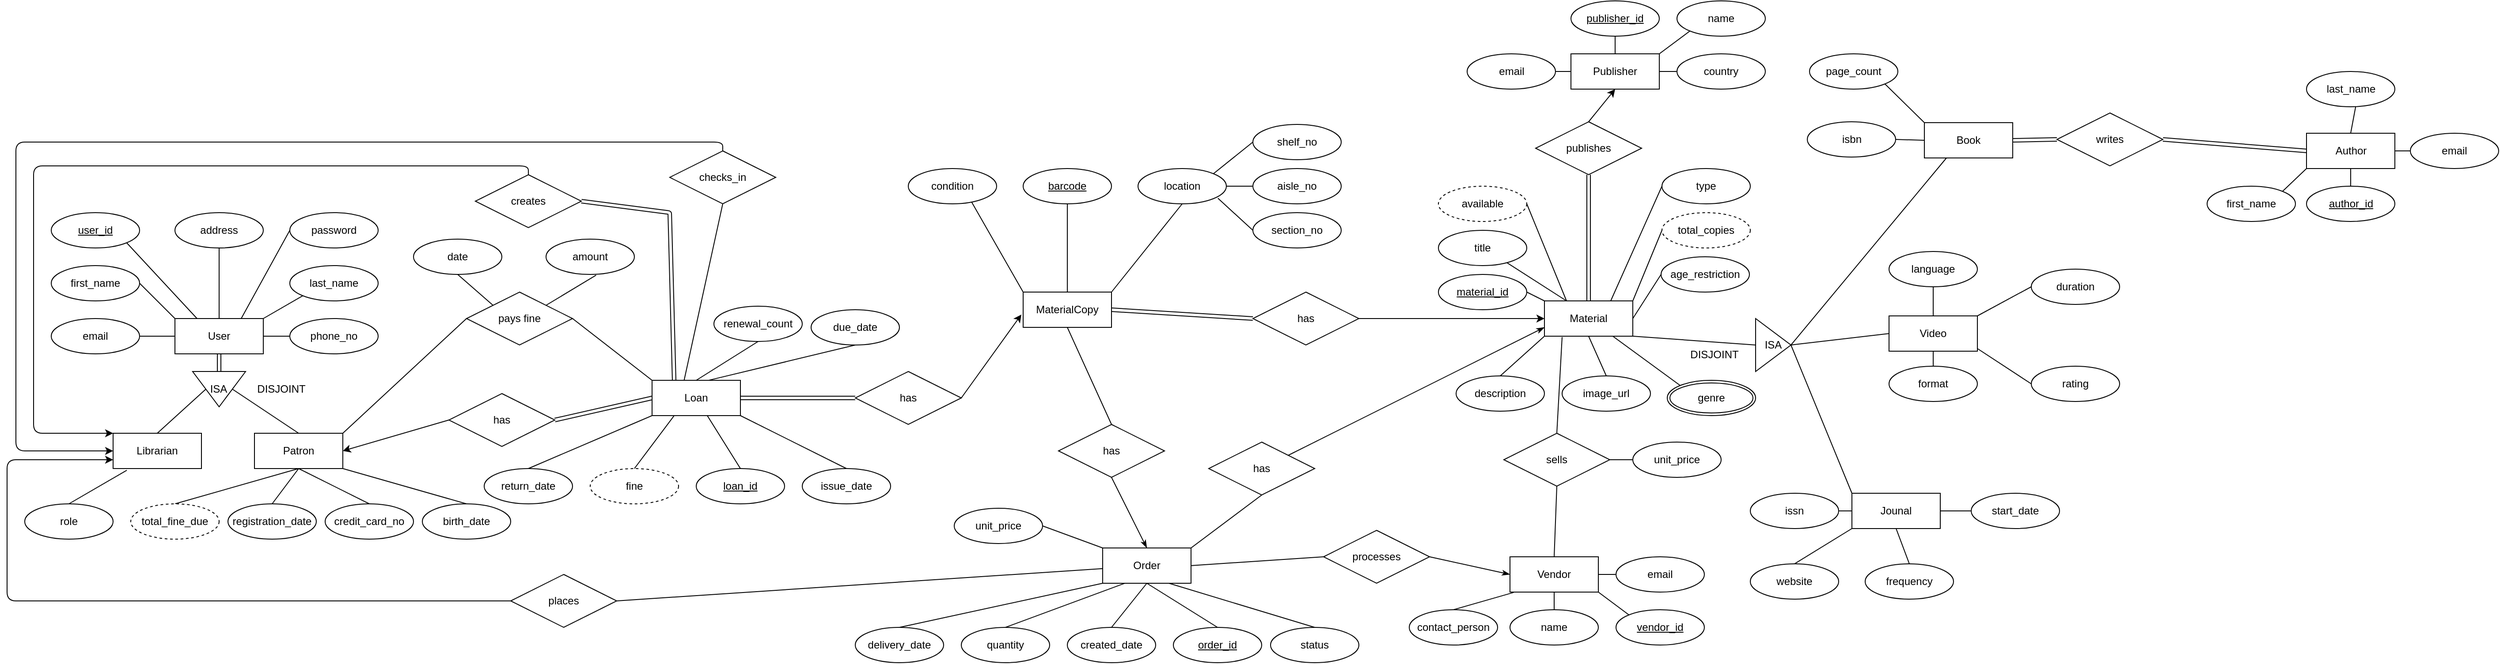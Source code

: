 <mxfile>
    <diagram name="v1" id="SepQrQeurzMGH9JgZFKj">
        <mxGraphModel dx="1602" dy="986" grid="1" gridSize="10" guides="1" tooltips="1" connect="1" arrows="1" fold="1" page="1" pageScale="1" pageWidth="1169" pageHeight="827" background="#ffffff" math="0" shadow="0">
            <root>
                <mxCell id="RIdGyOjVXvJQXManZpha-0"/>
                <mxCell id="RIdGyOjVXvJQXManZpha-1" parent="RIdGyOjVXvJQXManZpha-0"/>
                <mxCell id="RIdGyOjVXvJQXManZpha-2" style="edgeStyle=none;html=1;exitX=0.5;exitY=1;exitDx=0;exitDy=0;entryX=0;entryY=0.5;entryDx=0;entryDy=0;strokeColor=default;endArrow=none;endFill=0;shape=link;" parent="RIdGyOjVXvJQXManZpha-1" source="RIdGyOjVXvJQXManZpha-3" edge="1">
                    <mxGeometry relative="1" as="geometry">
                        <mxPoint x="250" y="420" as="targetPoint"/>
                    </mxGeometry>
                </mxCell>
                <mxCell id="RIdGyOjVXvJQXManZpha-3" value="User" style="whiteSpace=wrap;html=1;align=center;" parent="RIdGyOjVXvJQXManZpha-1" vertex="1">
                    <mxGeometry x="200" y="360" width="100" height="40" as="geometry"/>
                </mxCell>
                <mxCell id="RIdGyOjVXvJQXManZpha-4" value="Librarian" style="whiteSpace=wrap;html=1;align=center;" parent="RIdGyOjVXvJQXManZpha-1" vertex="1">
                    <mxGeometry x="130" y="490" width="100" height="40" as="geometry"/>
                </mxCell>
                <mxCell id="5" style="edgeStyle=none;html=1;exitX=1;exitY=1;exitDx=0;exitDy=0;entryX=0.5;entryY=0;entryDx=0;entryDy=0;endArrow=none;endFill=0;" parent="RIdGyOjVXvJQXManZpha-1" source="RIdGyOjVXvJQXManZpha-5" target="4" edge="1">
                    <mxGeometry relative="1" as="geometry"/>
                </mxCell>
                <mxCell id="RIdGyOjVXvJQXManZpha-5" value="Patron" style="whiteSpace=wrap;html=1;align=center;" parent="RIdGyOjVXvJQXManZpha-1" vertex="1">
                    <mxGeometry x="290" y="490" width="100" height="40" as="geometry"/>
                </mxCell>
                <mxCell id="RIdGyOjVXvJQXManZpha-6" value="user_id" style="ellipse;whiteSpace=wrap;html=1;align=center;fontStyle=4;" parent="RIdGyOjVXvJQXManZpha-1" vertex="1">
                    <mxGeometry x="60" y="240" width="100" height="40" as="geometry"/>
                </mxCell>
                <mxCell id="RIdGyOjVXvJQXManZpha-7" value="last_name" style="ellipse;whiteSpace=wrap;html=1;align=center;" parent="RIdGyOjVXvJQXManZpha-1" vertex="1">
                    <mxGeometry x="330" y="300" width="100" height="40" as="geometry"/>
                </mxCell>
                <mxCell id="RIdGyOjVXvJQXManZpha-8" value="first_name" style="ellipse;whiteSpace=wrap;html=1;align=center;" parent="RIdGyOjVXvJQXManZpha-1" vertex="1">
                    <mxGeometry x="60" y="300" width="100" height="40" as="geometry"/>
                </mxCell>
                <mxCell id="RIdGyOjVXvJQXManZpha-9" value="email" style="ellipse;whiteSpace=wrap;html=1;align=center;" parent="RIdGyOjVXvJQXManZpha-1" vertex="1">
                    <mxGeometry x="60" y="360" width="100" height="40" as="geometry"/>
                </mxCell>
                <mxCell id="RIdGyOjVXvJQXManZpha-10" value="phone_no" style="ellipse;whiteSpace=wrap;html=1;align=center;" parent="RIdGyOjVXvJQXManZpha-1" vertex="1">
                    <mxGeometry x="330" y="360" width="100" height="40" as="geometry"/>
                </mxCell>
                <mxCell id="RIdGyOjVXvJQXManZpha-11" value="address" style="ellipse;whiteSpace=wrap;html=1;align=center;" parent="RIdGyOjVXvJQXManZpha-1" vertex="1">
                    <mxGeometry x="200" y="240" width="100" height="40" as="geometry"/>
                </mxCell>
                <mxCell id="RIdGyOjVXvJQXManZpha-12" value="DISJOINT" style="text;html=1;align=center;verticalAlign=middle;resizable=0;points=[];autosize=1;strokeColor=none;fillColor=none;" parent="RIdGyOjVXvJQXManZpha-1" vertex="1">
                    <mxGeometry x="280" y="425" width="80" height="30" as="geometry"/>
                </mxCell>
                <mxCell id="RIdGyOjVXvJQXManZpha-13" value="" style="endArrow=none;html=1;rounded=0;exitX=1;exitY=0.5;exitDx=0;exitDy=0;entryX=0;entryY=0.5;entryDx=0;entryDy=0;" parent="RIdGyOjVXvJQXManZpha-1" source="RIdGyOjVXvJQXManZpha-9" target="RIdGyOjVXvJQXManZpha-3" edge="1">
                    <mxGeometry relative="1" as="geometry">
                        <mxPoint x="350" y="440" as="sourcePoint"/>
                        <mxPoint x="510" y="440" as="targetPoint"/>
                    </mxGeometry>
                </mxCell>
                <mxCell id="RIdGyOjVXvJQXManZpha-14" value="" style="endArrow=none;html=1;rounded=0;exitX=1;exitY=0.5;exitDx=0;exitDy=0;entryX=0;entryY=0.5;entryDx=0;entryDy=0;" parent="RIdGyOjVXvJQXManZpha-1" source="RIdGyOjVXvJQXManZpha-3" target="RIdGyOjVXvJQXManZpha-10" edge="1">
                    <mxGeometry relative="1" as="geometry">
                        <mxPoint x="350" y="440" as="sourcePoint"/>
                        <mxPoint x="510" y="440" as="targetPoint"/>
                    </mxGeometry>
                </mxCell>
                <mxCell id="RIdGyOjVXvJQXManZpha-15" value="" style="endArrow=none;html=1;rounded=0;exitX=0.5;exitY=1;exitDx=0;exitDy=0;entryX=0.5;entryY=0;entryDx=0;entryDy=0;" parent="RIdGyOjVXvJQXManZpha-1" source="RIdGyOjVXvJQXManZpha-11" target="RIdGyOjVXvJQXManZpha-3" edge="1">
                    <mxGeometry relative="1" as="geometry">
                        <mxPoint x="350" y="440" as="sourcePoint"/>
                        <mxPoint x="510" y="440" as="targetPoint"/>
                    </mxGeometry>
                </mxCell>
                <mxCell id="RIdGyOjVXvJQXManZpha-16" value="" style="endArrow=none;html=1;rounded=0;exitX=1;exitY=0.5;exitDx=0;exitDy=0;entryX=0;entryY=0;entryDx=0;entryDy=0;" parent="RIdGyOjVXvJQXManZpha-1" source="RIdGyOjVXvJQXManZpha-8" target="RIdGyOjVXvJQXManZpha-3" edge="1">
                    <mxGeometry relative="1" as="geometry">
                        <mxPoint x="170.0" y="390" as="sourcePoint"/>
                        <mxPoint x="210" y="390" as="targetPoint"/>
                    </mxGeometry>
                </mxCell>
                <mxCell id="RIdGyOjVXvJQXManZpha-17" value="" style="endArrow=none;html=1;rounded=0;exitX=0;exitY=1;exitDx=0;exitDy=0;entryX=1;entryY=0;entryDx=0;entryDy=0;" parent="RIdGyOjVXvJQXManZpha-1" source="RIdGyOjVXvJQXManZpha-7" target="RIdGyOjVXvJQXManZpha-3" edge="1">
                    <mxGeometry relative="1" as="geometry">
                        <mxPoint x="170.0" y="330" as="sourcePoint"/>
                        <mxPoint x="210" y="370" as="targetPoint"/>
                    </mxGeometry>
                </mxCell>
                <mxCell id="RIdGyOjVXvJQXManZpha-18" value="" style="endArrow=none;html=1;rounded=0;" parent="RIdGyOjVXvJQXManZpha-1" edge="1">
                    <mxGeometry relative="1" as="geometry">
                        <mxPoint x="180" y="490" as="sourcePoint"/>
                        <mxPoint x="235" y="440" as="targetPoint"/>
                    </mxGeometry>
                </mxCell>
                <mxCell id="RIdGyOjVXvJQXManZpha-19" value="" style="endArrow=none;html=1;rounded=0;exitX=0.5;exitY=0;exitDx=0;exitDy=0;entryX=0.5;entryY=0;entryDx=0;entryDy=0;" parent="RIdGyOjVXvJQXManZpha-1" source="RIdGyOjVXvJQXManZpha-5" edge="1">
                    <mxGeometry relative="1" as="geometry">
                        <mxPoint x="190" y="500" as="sourcePoint"/>
                        <mxPoint x="265" y="440" as="targetPoint"/>
                    </mxGeometry>
                </mxCell>
                <mxCell id="RIdGyOjVXvJQXManZpha-21" value="Book" style="whiteSpace=wrap;html=1;align=center;" parent="RIdGyOjVXvJQXManZpha-1" vertex="1">
                    <mxGeometry x="2180" y="138" width="100" height="40" as="geometry"/>
                </mxCell>
                <mxCell id="RIdGyOjVXvJQXManZpha-22" style="edgeStyle=none;html=1;exitX=0.777;exitY=0.921;exitDx=0;exitDy=0;entryX=0.25;entryY=0;entryDx=0;entryDy=0;strokeColor=default;endArrow=none;endFill=0;exitPerimeter=0;" parent="RIdGyOjVXvJQXManZpha-1" source="RIdGyOjVXvJQXManZpha-23" target="RIdGyOjVXvJQXManZpha-30" edge="1">
                    <mxGeometry relative="1" as="geometry"/>
                </mxCell>
                <mxCell id="RIdGyOjVXvJQXManZpha-23" value="title" style="ellipse;whiteSpace=wrap;html=1;align=center;" parent="RIdGyOjVXvJQXManZpha-1" vertex="1">
                    <mxGeometry x="1630" y="260" width="100" height="40" as="geometry"/>
                </mxCell>
                <mxCell id="RIdGyOjVXvJQXManZpha-24" style="edgeStyle=none;html=1;exitX=0;exitY=0.5;exitDx=0;exitDy=0;entryX=1;entryY=0.5;entryDx=0;entryDy=0;strokeColor=default;endArrow=none;endFill=0;shape=link;" parent="RIdGyOjVXvJQXManZpha-1" source="RIdGyOjVXvJQXManZpha-74" target="RIdGyOjVXvJQXManZpha-21" edge="1">
                    <mxGeometry relative="1" as="geometry">
                        <mxPoint x="2230" y="214" as="sourcePoint"/>
                    </mxGeometry>
                </mxCell>
                <mxCell id="VrRsRZyN2V9iupaul2xM-4" style="edgeStyle=none;html=1;exitX=1;exitY=0.5;exitDx=0;exitDy=0;entryX=0;entryY=0.5;entryDx=0;entryDy=0;endArrow=none;endFill=0;" parent="RIdGyOjVXvJQXManZpha-1" source="RIdGyOjVXvJQXManZpha-26" target="RIdGyOjVXvJQXManZpha-21" edge="1">
                    <mxGeometry relative="1" as="geometry"/>
                </mxCell>
                <mxCell id="RIdGyOjVXvJQXManZpha-26" value="isbn" style="ellipse;whiteSpace=wrap;html=1;align=center;" parent="RIdGyOjVXvJQXManZpha-1" vertex="1">
                    <mxGeometry x="2047.5" y="137" width="100" height="40" as="geometry"/>
                </mxCell>
                <mxCell id="RIdGyOjVXvJQXManZpha-28" style="edgeStyle=none;html=1;exitX=0.5;exitY=0;exitDx=0;exitDy=0;entryX=0.5;entryY=1;entryDx=0;entryDy=0;strokeColor=default;endArrow=none;endFill=0;shape=link;" parent="RIdGyOjVXvJQXManZpha-1" source="RIdGyOjVXvJQXManZpha-30" target="RIdGyOjVXvJQXManZpha-45" edge="1">
                    <mxGeometry relative="1" as="geometry"/>
                </mxCell>
                <mxCell id="RIdGyOjVXvJQXManZpha-29" style="edgeStyle=none;html=1;exitX=0;exitY=1;exitDx=0;exitDy=0;entryX=0.5;entryY=0;entryDx=0;entryDy=0;strokeColor=default;endArrow=none;endFill=0;" parent="RIdGyOjVXvJQXManZpha-1" source="RIdGyOjVXvJQXManZpha-30" target="RIdGyOjVXvJQXManZpha-109" edge="1">
                    <mxGeometry relative="1" as="geometry"/>
                </mxCell>
                <mxCell id="LkFbCkh8QFYrqqQ3-5kf-0" style="edgeStyle=none;html=1;exitX=1;exitY=1;exitDx=0;exitDy=0;entryX=0;entryY=0.5;entryDx=0;entryDy=0;endArrow=none;endFill=0;" parent="RIdGyOjVXvJQXManZpha-1" source="RIdGyOjVXvJQXManZpha-30" target="RIdGyOjVXvJQXManZpha-102" edge="1">
                    <mxGeometry relative="1" as="geometry"/>
                </mxCell>
                <mxCell id="RIdGyOjVXvJQXManZpha-30" value="Material" style="whiteSpace=wrap;html=1;align=center;" parent="RIdGyOjVXvJQXManZpha-1" vertex="1">
                    <mxGeometry x="1750" y="340" width="100" height="40" as="geometry"/>
                </mxCell>
                <mxCell id="RIdGyOjVXvJQXManZpha-32" value="location" style="ellipse;whiteSpace=wrap;html=1;align=center;" parent="RIdGyOjVXvJQXManZpha-1" vertex="1">
                    <mxGeometry x="1290" y="190" width="100" height="40" as="geometry"/>
                </mxCell>
                <mxCell id="RIdGyOjVXvJQXManZpha-38" style="edgeStyle=none;html=1;exitX=0.5;exitY=0;exitDx=0;exitDy=0;entryX=0.5;entryY=1;entryDx=0;entryDy=0;strokeColor=default;endArrow=none;endFill=0;" parent="RIdGyOjVXvJQXManZpha-1" source="RIdGyOjVXvJQXManZpha-41" target="RIdGyOjVXvJQXManZpha-42" edge="1">
                    <mxGeometry relative="1" as="geometry"/>
                </mxCell>
                <mxCell id="RIdGyOjVXvJQXManZpha-39" style="edgeStyle=none;html=1;exitX=1;exitY=0;exitDx=0;exitDy=0;entryX=0;entryY=1;entryDx=0;entryDy=0;strokeColor=default;endArrow=none;endFill=0;" parent="RIdGyOjVXvJQXManZpha-1" source="RIdGyOjVXvJQXManZpha-41" target="RIdGyOjVXvJQXManZpha-43" edge="1">
                    <mxGeometry relative="1" as="geometry"/>
                </mxCell>
                <mxCell id="RIdGyOjVXvJQXManZpha-40" style="edgeStyle=none;html=1;exitX=0;exitY=0.5;exitDx=0;exitDy=0;entryX=1;entryY=0.5;entryDx=0;entryDy=0;strokeColor=default;endArrow=none;endFill=0;" parent="RIdGyOjVXvJQXManZpha-1" source="RIdGyOjVXvJQXManZpha-41" target="RIdGyOjVXvJQXManZpha-81" edge="1">
                    <mxGeometry relative="1" as="geometry"/>
                </mxCell>
                <mxCell id="RIdGyOjVXvJQXManZpha-41" value="Publisher" style="whiteSpace=wrap;html=1;align=center;" parent="RIdGyOjVXvJQXManZpha-1" vertex="1">
                    <mxGeometry x="1780" y="60" width="100" height="40" as="geometry"/>
                </mxCell>
                <mxCell id="RIdGyOjVXvJQXManZpha-42" value="&lt;u&gt;publisher_id&lt;/u&gt;" style="ellipse;whiteSpace=wrap;html=1;align=center;" parent="RIdGyOjVXvJQXManZpha-1" vertex="1">
                    <mxGeometry x="1780" width="100" height="40" as="geometry"/>
                </mxCell>
                <mxCell id="RIdGyOjVXvJQXManZpha-43" value="name" style="ellipse;whiteSpace=wrap;html=1;align=center;" parent="RIdGyOjVXvJQXManZpha-1" vertex="1">
                    <mxGeometry x="1900" width="100" height="40" as="geometry"/>
                </mxCell>
                <mxCell id="RIdGyOjVXvJQXManZpha-44" style="edgeStyle=none;html=1;exitX=0.5;exitY=0;exitDx=0;exitDy=0;entryX=0.5;entryY=1;entryDx=0;entryDy=0;strokeColor=default;endArrow=classic;endFill=1;" parent="RIdGyOjVXvJQXManZpha-1" source="RIdGyOjVXvJQXManZpha-45" target="RIdGyOjVXvJQXManZpha-41" edge="1">
                    <mxGeometry relative="1" as="geometry"/>
                </mxCell>
                <mxCell id="RIdGyOjVXvJQXManZpha-45" value="publishes" style="shape=rhombus;perimeter=rhombusPerimeter;whiteSpace=wrap;html=1;align=center;" parent="RIdGyOjVXvJQXManZpha-1" vertex="1">
                    <mxGeometry x="1740" y="137" width="120" height="60" as="geometry"/>
                </mxCell>
                <mxCell id="VrRsRZyN2V9iupaul2xM-39" style="edgeStyle=none;html=1;exitX=0;exitY=0;exitDx=0;exitDy=0;strokeWidth=1;endArrow=none;endFill=0;entryX=1;entryY=0.5;entryDx=0;entryDy=0;" parent="RIdGyOjVXvJQXManZpha-1" source="RIdGyOjVXvJQXManZpha-46" target="RIdGyOjVXvJQXManZpha-102" edge="1">
                    <mxGeometry relative="1" as="geometry">
                        <mxPoint x="2000" y="440" as="targetPoint"/>
                    </mxGeometry>
                </mxCell>
                <mxCell id="RIdGyOjVXvJQXManZpha-46" value="Jounal" style="whiteSpace=wrap;html=1;align=center;" parent="RIdGyOjVXvJQXManZpha-1" vertex="1">
                    <mxGeometry x="2098" y="558" width="100" height="40" as="geometry"/>
                </mxCell>
                <mxCell id="RIdGyOjVXvJQXManZpha-47" style="edgeStyle=none;html=1;exitX=1;exitY=0.5;exitDx=0;exitDy=0;entryX=0;entryY=0.5;entryDx=0;entryDy=0;strokeColor=default;endArrow=none;endFill=0;" parent="RIdGyOjVXvJQXManZpha-1" source="RIdGyOjVXvJQXManZpha-48" target="RIdGyOjVXvJQXManZpha-46" edge="1">
                    <mxGeometry relative="1" as="geometry"/>
                </mxCell>
                <mxCell id="RIdGyOjVXvJQXManZpha-48" value="issn" style="ellipse;whiteSpace=wrap;html=1;align=center;" parent="RIdGyOjVXvJQXManZpha-1" vertex="1">
                    <mxGeometry x="1983" y="558" width="100" height="40" as="geometry"/>
                </mxCell>
                <mxCell id="RIdGyOjVXvJQXManZpha-49" value="" style="endArrow=none;html=1;rounded=0;exitX=1;exitY=1;exitDx=0;exitDy=0;entryX=0.25;entryY=0;entryDx=0;entryDy=0;" parent="RIdGyOjVXvJQXManZpha-1" source="RIdGyOjVXvJQXManZpha-6" target="RIdGyOjVXvJQXManZpha-3" edge="1">
                    <mxGeometry relative="1" as="geometry">
                        <mxPoint x="260" y="310" as="sourcePoint"/>
                        <mxPoint x="260" y="370" as="targetPoint"/>
                    </mxGeometry>
                </mxCell>
                <mxCell id="RIdGyOjVXvJQXManZpha-50" value="password" style="ellipse;whiteSpace=wrap;html=1;align=center;" parent="RIdGyOjVXvJQXManZpha-1" vertex="1">
                    <mxGeometry x="330" y="240" width="100" height="40" as="geometry"/>
                </mxCell>
                <mxCell id="RIdGyOjVXvJQXManZpha-51" value="" style="endArrow=none;html=1;rounded=0;exitX=0.75;exitY=0;exitDx=0;exitDy=0;entryX=0;entryY=0.5;entryDx=0;entryDy=0;" parent="RIdGyOjVXvJQXManZpha-1" source="RIdGyOjVXvJQXManZpha-3" target="RIdGyOjVXvJQXManZpha-50" edge="1">
                    <mxGeometry relative="1" as="geometry">
                        <mxPoint x="580" y="420" as="sourcePoint"/>
                        <mxPoint x="740" y="420" as="targetPoint"/>
                    </mxGeometry>
                </mxCell>
                <mxCell id="RIdGyOjVXvJQXManZpha-52" value="shelf_no" style="ellipse;whiteSpace=wrap;html=1;align=center;" parent="RIdGyOjVXvJQXManZpha-1" vertex="1">
                    <mxGeometry x="1420" y="140" width="100" height="40" as="geometry"/>
                </mxCell>
                <mxCell id="RIdGyOjVXvJQXManZpha-53" value="aisle_no" style="ellipse;whiteSpace=wrap;html=1;align=center;" parent="RIdGyOjVXvJQXManZpha-1" vertex="1">
                    <mxGeometry x="1420" y="190" width="100" height="40" as="geometry"/>
                </mxCell>
                <mxCell id="RIdGyOjVXvJQXManZpha-54" value="section_no" style="ellipse;whiteSpace=wrap;html=1;align=center;" parent="RIdGyOjVXvJQXManZpha-1" vertex="1">
                    <mxGeometry x="1420" y="240" width="100" height="40" as="geometry"/>
                </mxCell>
                <mxCell id="RIdGyOjVXvJQXManZpha-55" value="" style="endArrow=none;html=1;rounded=0;exitX=1;exitY=0;exitDx=0;exitDy=0;entryX=0;entryY=0.5;entryDx=0;entryDy=0;" parent="RIdGyOjVXvJQXManZpha-1" source="RIdGyOjVXvJQXManZpha-32" target="RIdGyOjVXvJQXManZpha-52" edge="1">
                    <mxGeometry relative="1" as="geometry">
                        <mxPoint x="955" y="570" as="sourcePoint"/>
                        <mxPoint x="880" y="520" as="targetPoint"/>
                    </mxGeometry>
                </mxCell>
                <mxCell id="RIdGyOjVXvJQXManZpha-56" value="" style="endArrow=none;html=1;rounded=0;exitX=0;exitY=0.5;exitDx=0;exitDy=0;entryX=1;entryY=0.5;entryDx=0;entryDy=0;" parent="RIdGyOjVXvJQXManZpha-1" source="RIdGyOjVXvJQXManZpha-53" target="RIdGyOjVXvJQXManZpha-32" edge="1">
                    <mxGeometry relative="1" as="geometry">
                        <mxPoint x="1380" y="305" as="sourcePoint"/>
                        <mxPoint x="1305" y="255" as="targetPoint"/>
                    </mxGeometry>
                </mxCell>
                <mxCell id="RIdGyOjVXvJQXManZpha-57" value="" style="endArrow=none;html=1;rounded=0;exitX=0;exitY=0.5;exitDx=0;exitDy=0;entryX=0.904;entryY=0.842;entryDx=0;entryDy=0;entryPerimeter=0;" parent="RIdGyOjVXvJQXManZpha-1" source="RIdGyOjVXvJQXManZpha-54" target="RIdGyOjVXvJQXManZpha-32" edge="1">
                    <mxGeometry relative="1" as="geometry">
                        <mxPoint x="1425" y="350" as="sourcePoint"/>
                        <mxPoint x="1350" y="300" as="targetPoint"/>
                    </mxGeometry>
                </mxCell>
                <mxCell id="RIdGyOjVXvJQXManZpha-58" style="edgeStyle=none;html=1;exitX=1;exitY=0.5;exitDx=0;exitDy=0;entryX=-0.02;entryY=0.636;entryDx=0;entryDy=0;strokeColor=default;endArrow=classic;endFill=1;entryPerimeter=0;" parent="RIdGyOjVXvJQXManZpha-1" source="RIdGyOjVXvJQXManZpha-125" target="VrRsRZyN2V9iupaul2xM-2" edge="1">
                    <mxGeometry relative="1" as="geometry">
                        <mxPoint x="1169" y="440.0" as="sourcePoint"/>
                    </mxGeometry>
                </mxCell>
                <mxCell id="RIdGyOjVXvJQXManZpha-59" style="edgeStyle=none;html=1;exitX=0.5;exitY=1;exitDx=0;exitDy=0;entryX=0.5;entryY=0;entryDx=0;entryDy=0;endArrow=none;endFill=0;" parent="RIdGyOjVXvJQXManZpha-1" source="RIdGyOjVXvJQXManZpha-60" target="RIdGyOjVXvJQXManZpha-120" edge="1">
                    <mxGeometry relative="1" as="geometry"/>
                </mxCell>
                <mxCell id="RIdGyOjVXvJQXManZpha-60" value="renewal_count" style="ellipse;whiteSpace=wrap;html=1;align=center;" parent="RIdGyOjVXvJQXManZpha-1" vertex="1">
                    <mxGeometry x="810" y="346" width="100" height="40" as="geometry"/>
                </mxCell>
                <mxCell id="RIdGyOjVXvJQXManZpha-61" style="edgeStyle=none;html=1;exitX=0.5;exitY=1;exitDx=0;exitDy=0;entryX=0.632;entryY=0.005;entryDx=0;entryDy=0;entryPerimeter=0;endArrow=none;endFill=0;" parent="RIdGyOjVXvJQXManZpha-1" source="RIdGyOjVXvJQXManZpha-62" target="RIdGyOjVXvJQXManZpha-120" edge="1">
                    <mxGeometry relative="1" as="geometry"/>
                </mxCell>
                <mxCell id="RIdGyOjVXvJQXManZpha-62" value="due_date" style="ellipse;whiteSpace=wrap;html=1;align=center;" parent="RIdGyOjVXvJQXManZpha-1" vertex="1">
                    <mxGeometry x="920" y="350" width="100" height="40" as="geometry"/>
                </mxCell>
                <mxCell id="RIdGyOjVXvJQXManZpha-63" style="edgeStyle=none;html=1;exitX=0.5;exitY=0;exitDx=0;exitDy=0;entryX=1;entryY=1;entryDx=0;entryDy=0;endArrow=none;endFill=0;" parent="RIdGyOjVXvJQXManZpha-1" source="RIdGyOjVXvJQXManZpha-64" target="RIdGyOjVXvJQXManZpha-120" edge="1">
                    <mxGeometry relative="1" as="geometry"/>
                </mxCell>
                <mxCell id="RIdGyOjVXvJQXManZpha-64" value="issue_date" style="ellipse;whiteSpace=wrap;html=1;align=center;" parent="RIdGyOjVXvJQXManZpha-1" vertex="1">
                    <mxGeometry x="910" y="530" width="100" height="40" as="geometry"/>
                </mxCell>
                <mxCell id="RIdGyOjVXvJQXManZpha-65" style="edgeStyle=none;html=1;exitX=0.5;exitY=0;exitDx=0;exitDy=0;entryX=0;entryY=1;entryDx=0;entryDy=0;endArrow=none;endFill=0;" parent="RIdGyOjVXvJQXManZpha-1" source="RIdGyOjVXvJQXManZpha-66" target="RIdGyOjVXvJQXManZpha-120" edge="1">
                    <mxGeometry relative="1" as="geometry"/>
                </mxCell>
                <mxCell id="RIdGyOjVXvJQXManZpha-66" value="return_date" style="ellipse;whiteSpace=wrap;html=1;align=center;" parent="RIdGyOjVXvJQXManZpha-1" vertex="1">
                    <mxGeometry x="550" y="530" width="100" height="40" as="geometry"/>
                </mxCell>
                <mxCell id="RIdGyOjVXvJQXManZpha-67" value="&lt;u&gt;material_id&lt;/u&gt;" style="ellipse;whiteSpace=wrap;html=1;align=center;" parent="RIdGyOjVXvJQXManZpha-1" vertex="1">
                    <mxGeometry x="1630" y="310" width="100" height="40" as="geometry"/>
                </mxCell>
                <mxCell id="VrRsRZyN2V9iupaul2xM-38" style="edgeStyle=none;html=1;exitX=0;exitY=0.5;exitDx=0;exitDy=0;strokeWidth=1;endArrow=none;endFill=0;entryX=1;entryY=0.5;entryDx=0;entryDy=0;" parent="RIdGyOjVXvJQXManZpha-1" source="RIdGyOjVXvJQXManZpha-68" target="RIdGyOjVXvJQXManZpha-102" edge="1">
                    <mxGeometry relative="1" as="geometry">
                        <mxPoint x="2030" y="400" as="targetPoint"/>
                    </mxGeometry>
                </mxCell>
                <mxCell id="RIdGyOjVXvJQXManZpha-68" value="Video" style="whiteSpace=wrap;html=1;align=center;" parent="RIdGyOjVXvJQXManZpha-1" vertex="1">
                    <mxGeometry x="2140" y="357" width="100" height="40" as="geometry"/>
                </mxCell>
                <mxCell id="RIdGyOjVXvJQXManZpha-69" style="edgeStyle=none;html=1;exitX=1;exitY=0.5;exitDx=0;exitDy=0;entryX=0;entryY=0;entryDx=0;entryDy=0;strokeColor=default;endArrow=none;endFill=0;" parent="RIdGyOjVXvJQXManZpha-1" source="RIdGyOjVXvJQXManZpha-67" target="RIdGyOjVXvJQXManZpha-30" edge="1">
                    <mxGeometry relative="1" as="geometry">
                        <mxPoint x="1717.7" y="266.84" as="sourcePoint"/>
                        <mxPoint x="1810" y="350" as="targetPoint"/>
                    </mxGeometry>
                </mxCell>
                <mxCell id="RIdGyOjVXvJQXManZpha-70" style="edgeStyle=none;html=1;exitX=0.5;exitY=0;exitDx=0;exitDy=0;entryX=0.557;entryY=0.988;entryDx=0;entryDy=0;strokeColor=default;endArrow=none;endFill=0;entryPerimeter=0;" parent="RIdGyOjVXvJQXManZpha-1" source="RIdGyOjVXvJQXManZpha-72" target="RIdGyOjVXvJQXManZpha-78" edge="1">
                    <mxGeometry relative="1" as="geometry"/>
                </mxCell>
                <mxCell id="RIdGyOjVXvJQXManZpha-71" style="edgeStyle=none;html=1;exitX=0;exitY=1;exitDx=0;exitDy=0;entryX=1;entryY=0;entryDx=0;entryDy=0;strokeColor=default;endArrow=none;endFill=0;" parent="RIdGyOjVXvJQXManZpha-1" source="RIdGyOjVXvJQXManZpha-72" target="RIdGyOjVXvJQXManZpha-77" edge="1">
                    <mxGeometry relative="1" as="geometry"/>
                </mxCell>
                <mxCell id="RIdGyOjVXvJQXManZpha-72" value="Author" style="whiteSpace=wrap;html=1;align=center;" parent="RIdGyOjVXvJQXManZpha-1" vertex="1">
                    <mxGeometry x="2612.5" y="150" width="100" height="40" as="geometry"/>
                </mxCell>
                <mxCell id="RIdGyOjVXvJQXManZpha-73" style="edgeStyle=none;html=1;exitX=1;exitY=0.5;exitDx=0;exitDy=0;entryX=0;entryY=0.5;entryDx=0;entryDy=0;strokeColor=default;endArrow=none;endFill=0;shape=link;" parent="RIdGyOjVXvJQXManZpha-1" source="RIdGyOjVXvJQXManZpha-74" target="RIdGyOjVXvJQXManZpha-72" edge="1">
                    <mxGeometry relative="1" as="geometry">
                        <mxPoint x="2652.5" y="88" as="sourcePoint"/>
                    </mxGeometry>
                </mxCell>
                <mxCell id="RIdGyOjVXvJQXManZpha-74" value="writes" style="shape=rhombus;perimeter=rhombusPerimeter;whiteSpace=wrap;html=1;align=center;" parent="RIdGyOjVXvJQXManZpha-1" vertex="1">
                    <mxGeometry x="2330" y="127" width="120" height="60" as="geometry"/>
                </mxCell>
                <mxCell id="RIdGyOjVXvJQXManZpha-75" style="edgeStyle=none;html=1;exitX=0.5;exitY=0;exitDx=0;exitDy=0;entryX=0.5;entryY=1;entryDx=0;entryDy=0;strokeColor=default;endArrow=none;endFill=0;" parent="RIdGyOjVXvJQXManZpha-1" source="RIdGyOjVXvJQXManZpha-76" target="RIdGyOjVXvJQXManZpha-72" edge="1">
                    <mxGeometry relative="1" as="geometry"/>
                </mxCell>
                <mxCell id="RIdGyOjVXvJQXManZpha-76" value="&lt;u&gt;author_id&lt;/u&gt;" style="ellipse;whiteSpace=wrap;html=1;align=center;" parent="RIdGyOjVXvJQXManZpha-1" vertex="1">
                    <mxGeometry x="2612.5" y="210" width="100" height="40" as="geometry"/>
                </mxCell>
                <mxCell id="RIdGyOjVXvJQXManZpha-77" value="first_name" style="ellipse;whiteSpace=wrap;html=1;align=center;" parent="RIdGyOjVXvJQXManZpha-1" vertex="1">
                    <mxGeometry x="2500" y="210" width="100" height="40" as="geometry"/>
                </mxCell>
                <mxCell id="RIdGyOjVXvJQXManZpha-78" value="last_name" style="ellipse;whiteSpace=wrap;html=1;align=center;" parent="RIdGyOjVXvJQXManZpha-1" vertex="1">
                    <mxGeometry x="2612.5" y="80" width="100" height="40" as="geometry"/>
                </mxCell>
                <mxCell id="RIdGyOjVXvJQXManZpha-79" style="edgeStyle=none;html=1;exitX=0;exitY=0.5;exitDx=0;exitDy=0;entryX=1;entryY=0.5;entryDx=0;entryDy=0;strokeColor=default;endArrow=none;endFill=0;" parent="RIdGyOjVXvJQXManZpha-1" source="RIdGyOjVXvJQXManZpha-80" target="RIdGyOjVXvJQXManZpha-72" edge="1">
                    <mxGeometry relative="1" as="geometry"/>
                </mxCell>
                <mxCell id="RIdGyOjVXvJQXManZpha-80" value="email" style="ellipse;whiteSpace=wrap;html=1;align=center;" parent="RIdGyOjVXvJQXManZpha-1" vertex="1">
                    <mxGeometry x="2730" y="150" width="100" height="40" as="geometry"/>
                </mxCell>
                <mxCell id="RIdGyOjVXvJQXManZpha-81" value="email" style="ellipse;whiteSpace=wrap;html=1;align=center;" parent="RIdGyOjVXvJQXManZpha-1" vertex="1">
                    <mxGeometry x="1662.5" y="60" width="100" height="40" as="geometry"/>
                </mxCell>
                <mxCell id="RIdGyOjVXvJQXManZpha-82" style="edgeStyle=none;html=1;exitX=0;exitY=0.5;exitDx=0;exitDy=0;strokeColor=default;endArrow=none;endFill=0;" parent="RIdGyOjVXvJQXManZpha-1" source="RIdGyOjVXvJQXManZpha-83" target="RIdGyOjVXvJQXManZpha-41" edge="1">
                    <mxGeometry relative="1" as="geometry">
                        <mxPoint x="2000" y="80" as="targetPoint"/>
                    </mxGeometry>
                </mxCell>
                <mxCell id="RIdGyOjVXvJQXManZpha-83" value="country" style="ellipse;whiteSpace=wrap;html=1;align=center;" parent="RIdGyOjVXvJQXManZpha-1" vertex="1">
                    <mxGeometry x="1900" y="60" width="100" height="40" as="geometry"/>
                </mxCell>
                <mxCell id="RIdGyOjVXvJQXManZpha-84" value="DISJOINT" style="text;html=1;align=center;verticalAlign=middle;resizable=0;points=[];autosize=1;strokeColor=none;fillColor=none;" parent="RIdGyOjVXvJQXManZpha-1" vertex="1">
                    <mxGeometry x="1902" y="386" width="80" height="30" as="geometry"/>
                </mxCell>
                <mxCell id="RIdGyOjVXvJQXManZpha-85" style="edgeStyle=none;html=1;exitX=0.5;exitY=0;exitDx=0;exitDy=0;entryX=0.5;entryY=1;entryDx=0;entryDy=0;strokeColor=default;endArrow=none;endFill=0;" parent="RIdGyOjVXvJQXManZpha-1" source="RIdGyOjVXvJQXManZpha-86" target="RIdGyOjVXvJQXManZpha-5" edge="1">
                    <mxGeometry relative="1" as="geometry"/>
                </mxCell>
                <mxCell id="RIdGyOjVXvJQXManZpha-86" value="total_fine_due" style="ellipse;whiteSpace=wrap;html=1;align=center;dashed=1;" parent="RIdGyOjVXvJQXManZpha-1" vertex="1">
                    <mxGeometry x="150" y="570" width="100" height="40" as="geometry"/>
                </mxCell>
                <mxCell id="RIdGyOjVXvJQXManZpha-87" style="edgeStyle=none;html=1;exitX=0.5;exitY=0;exitDx=0;exitDy=0;entryX=0.5;entryY=1;entryDx=0;entryDy=0;strokeColor=default;endArrow=none;endFill=0;" parent="RIdGyOjVXvJQXManZpha-1" source="RIdGyOjVXvJQXManZpha-88" target="RIdGyOjVXvJQXManZpha-46" edge="1">
                    <mxGeometry relative="1" as="geometry"/>
                </mxCell>
                <mxCell id="RIdGyOjVXvJQXManZpha-88" value="frequency" style="ellipse;whiteSpace=wrap;html=1;align=center;" parent="RIdGyOjVXvJQXManZpha-1" vertex="1">
                    <mxGeometry x="2113" y="638" width="100" height="40" as="geometry"/>
                </mxCell>
                <mxCell id="RIdGyOjVXvJQXManZpha-90" style="edgeStyle=none;html=1;exitX=0.5;exitY=0;exitDx=0;exitDy=0;entryX=0;entryY=1;entryDx=0;entryDy=0;strokeColor=default;endArrow=none;endFill=0;" parent="RIdGyOjVXvJQXManZpha-1" source="RIdGyOjVXvJQXManZpha-91" target="RIdGyOjVXvJQXManZpha-46" edge="1">
                    <mxGeometry relative="1" as="geometry"/>
                </mxCell>
                <mxCell id="RIdGyOjVXvJQXManZpha-91" value="website" style="ellipse;whiteSpace=wrap;html=1;align=center;" parent="RIdGyOjVXvJQXManZpha-1" vertex="1">
                    <mxGeometry x="1983" y="638" width="100" height="40" as="geometry"/>
                </mxCell>
                <mxCell id="RIdGyOjVXvJQXManZpha-92" style="edgeStyle=none;html=1;exitX=0;exitY=0.5;exitDx=0;exitDy=0;entryX=1;entryY=0.5;entryDx=0;entryDy=0;strokeColor=default;endArrow=none;endFill=0;" parent="RIdGyOjVXvJQXManZpha-1" source="RIdGyOjVXvJQXManZpha-93" target="RIdGyOjVXvJQXManZpha-46" edge="1">
                    <mxGeometry relative="1" as="geometry"/>
                </mxCell>
                <mxCell id="RIdGyOjVXvJQXManZpha-93" value="start_date" style="ellipse;whiteSpace=wrap;html=1;align=center;" parent="RIdGyOjVXvJQXManZpha-1" vertex="1">
                    <mxGeometry x="2233" y="558" width="100" height="40" as="geometry"/>
                </mxCell>
                <mxCell id="RIdGyOjVXvJQXManZpha-95" style="edgeStyle=none;html=1;exitX=0;exitY=0.5;exitDx=0;exitDy=0;entryX=1;entryY=0.925;entryDx=0;entryDy=0;entryPerimeter=0;strokeColor=default;endArrow=none;endFill=0;" parent="RIdGyOjVXvJQXManZpha-1" source="RIdGyOjVXvJQXManZpha-96" target="RIdGyOjVXvJQXManZpha-68" edge="1">
                    <mxGeometry relative="1" as="geometry"/>
                </mxCell>
                <mxCell id="RIdGyOjVXvJQXManZpha-96" value="rating" style="ellipse;whiteSpace=wrap;html=1;align=center;" parent="RIdGyOjVXvJQXManZpha-1" vertex="1">
                    <mxGeometry x="2301" y="414" width="100" height="40" as="geometry"/>
                </mxCell>
                <mxCell id="RIdGyOjVXvJQXManZpha-97" style="edgeStyle=none;html=1;exitX=0.5;exitY=0;exitDx=0;exitDy=0;entryX=0.5;entryY=1;entryDx=0;entryDy=0;strokeColor=default;endArrow=none;endFill=0;" parent="RIdGyOjVXvJQXManZpha-1" source="RIdGyOjVXvJQXManZpha-98" target="RIdGyOjVXvJQXManZpha-68" edge="1">
                    <mxGeometry relative="1" as="geometry"/>
                </mxCell>
                <mxCell id="RIdGyOjVXvJQXManZpha-98" value="format" style="ellipse;whiteSpace=wrap;html=1;align=center;" parent="RIdGyOjVXvJQXManZpha-1" vertex="1">
                    <mxGeometry x="2140" y="414" width="100" height="40" as="geometry"/>
                </mxCell>
                <mxCell id="RIdGyOjVXvJQXManZpha-99" style="edgeStyle=none;html=1;exitX=0.5;exitY=0;exitDx=0;exitDy=0;entryX=0.5;entryY=1;entryDx=0;entryDy=0;strokeColor=default;endArrow=none;endFill=0;" parent="RIdGyOjVXvJQXManZpha-1" source="RIdGyOjVXvJQXManZpha-100" target="RIdGyOjVXvJQXManZpha-30" edge="1">
                    <mxGeometry relative="1" as="geometry"/>
                </mxCell>
                <mxCell id="RIdGyOjVXvJQXManZpha-100" value="image_url" style="ellipse;whiteSpace=wrap;html=1;align=center;" parent="RIdGyOjVXvJQXManZpha-1" vertex="1">
                    <mxGeometry x="1770" y="425" width="100" height="40" as="geometry"/>
                </mxCell>
                <mxCell id="RIdGyOjVXvJQXManZpha-104" value="" style="group" parent="RIdGyOjVXvJQXManZpha-1" vertex="1" connectable="0">
                    <mxGeometry x="220" y="420" width="60" height="40" as="geometry"/>
                </mxCell>
                <mxCell id="RIdGyOjVXvJQXManZpha-105" value="" style="triangle;whiteSpace=wrap;html=1;rotation=90;labelPosition=center;verticalLabelPosition=middle;align=center;verticalAlign=middle;" parent="RIdGyOjVXvJQXManZpha-104" vertex="1">
                    <mxGeometry x="10" y="-10" width="40" height="60" as="geometry"/>
                </mxCell>
                <mxCell id="RIdGyOjVXvJQXManZpha-106" value="ISA" style="text;html=1;align=center;verticalAlign=middle;resizable=0;points=[];autosize=1;strokeColor=none;fillColor=none;" parent="RIdGyOjVXvJQXManZpha-104" vertex="1">
                    <mxGeometry x="9" y="5" width="40" height="30" as="geometry"/>
                </mxCell>
                <mxCell id="RIdGyOjVXvJQXManZpha-107" style="edgeStyle=none;html=1;exitX=0;exitY=0.5;exitDx=0;exitDy=0;entryX=1;entryY=0;entryDx=0;entryDy=0;strokeColor=default;endArrow=none;endFill=0;" parent="RIdGyOjVXvJQXManZpha-1" source="RIdGyOjVXvJQXManZpha-108" target="RIdGyOjVXvJQXManZpha-68" edge="1">
                    <mxGeometry relative="1" as="geometry"/>
                </mxCell>
                <mxCell id="RIdGyOjVXvJQXManZpha-108" value="duration" style="ellipse;whiteSpace=wrap;html=1;align=center;" parent="RIdGyOjVXvJQXManZpha-1" vertex="1">
                    <mxGeometry x="2301" y="304" width="100" height="40" as="geometry"/>
                </mxCell>
                <mxCell id="RIdGyOjVXvJQXManZpha-109" value="description" style="ellipse;whiteSpace=wrap;html=1;align=center;" parent="RIdGyOjVXvJQXManZpha-1" vertex="1">
                    <mxGeometry x="1650" y="425" width="100" height="40" as="geometry"/>
                </mxCell>
                <mxCell id="RIdGyOjVXvJQXManZpha-110" style="edgeStyle=none;html=1;exitX=0.5;exitY=1;exitDx=0;exitDy=0;entryX=0.5;entryY=0;entryDx=0;entryDy=0;strokeColor=default;endArrow=none;endFill=0;" parent="RIdGyOjVXvJQXManZpha-1" source="RIdGyOjVXvJQXManZpha-111" target="RIdGyOjVXvJQXManZpha-68" edge="1">
                    <mxGeometry relative="1" as="geometry"/>
                </mxCell>
                <mxCell id="RIdGyOjVXvJQXManZpha-111" value="language" style="ellipse;whiteSpace=wrap;html=1;align=center;" parent="RIdGyOjVXvJQXManZpha-1" vertex="1">
                    <mxGeometry x="2140" y="284" width="100" height="40" as="geometry"/>
                </mxCell>
                <mxCell id="RIdGyOjVXvJQXManZpha-112" style="edgeStyle=none;html=1;exitX=0.5;exitY=0;exitDx=0;exitDy=0;entryX=0.5;entryY=1;entryDx=0;entryDy=0;endArrow=none;endFill=0;" parent="RIdGyOjVXvJQXManZpha-1" source="RIdGyOjVXvJQXManZpha-113" target="RIdGyOjVXvJQXManZpha-5" edge="1">
                    <mxGeometry relative="1" as="geometry"/>
                </mxCell>
                <mxCell id="RIdGyOjVXvJQXManZpha-113" value="credit_card_no" style="ellipse;whiteSpace=wrap;html=1;align=center;" parent="RIdGyOjVXvJQXManZpha-1" vertex="1">
                    <mxGeometry x="370" y="570" width="100" height="40" as="geometry"/>
                </mxCell>
                <mxCell id="RIdGyOjVXvJQXManZpha-114" style="edgeStyle=none;html=1;exitX=0.5;exitY=0;exitDx=0;exitDy=0;entryX=0.5;entryY=1;entryDx=0;entryDy=0;endArrow=none;endFill=0;" parent="RIdGyOjVXvJQXManZpha-1" source="RIdGyOjVXvJQXManZpha-115" target="RIdGyOjVXvJQXManZpha-5" edge="1">
                    <mxGeometry relative="1" as="geometry"/>
                </mxCell>
                <mxCell id="RIdGyOjVXvJQXManZpha-115" value="registration_date" style="ellipse;whiteSpace=wrap;html=1;align=center;" parent="RIdGyOjVXvJQXManZpha-1" vertex="1">
                    <mxGeometry x="260" y="570" width="100" height="40" as="geometry"/>
                </mxCell>
                <mxCell id="RIdGyOjVXvJQXManZpha-116" style="edgeStyle=none;html=1;exitX=1;exitY=0.5;exitDx=0;exitDy=0;entryX=0.25;entryY=0;entryDx=0;entryDy=0;endArrow=none;endFill=0;" parent="RIdGyOjVXvJQXManZpha-1" source="RIdGyOjVXvJQXManZpha-117" target="RIdGyOjVXvJQXManZpha-30" edge="1">
                    <mxGeometry relative="1" as="geometry"/>
                </mxCell>
                <mxCell id="RIdGyOjVXvJQXManZpha-117" value="available" style="ellipse;whiteSpace=wrap;html=1;align=center;dashed=1;" parent="RIdGyOjVXvJQXManZpha-1" vertex="1">
                    <mxGeometry x="1630" y="210" width="100" height="40" as="geometry"/>
                </mxCell>
                <mxCell id="RIdGyOjVXvJQXManZpha-118" style="edgeStyle=none;html=1;exitX=0;exitY=0.5;exitDx=0;exitDy=0;entryX=1;entryY=0.5;entryDx=0;entryDy=0;endArrow=none;endFill=0;shape=link;" parent="RIdGyOjVXvJQXManZpha-1" source="RIdGyOjVXvJQXManZpha-120" target="RIdGyOjVXvJQXManZpha-124" edge="1">
                    <mxGeometry relative="1" as="geometry"/>
                </mxCell>
                <mxCell id="RIdGyOjVXvJQXManZpha-119" style="edgeStyle=none;html=1;exitX=1;exitY=0.5;exitDx=0;exitDy=0;entryX=0;entryY=0.5;entryDx=0;entryDy=0;endArrow=none;endFill=0;shape=link;" parent="RIdGyOjVXvJQXManZpha-1" source="RIdGyOjVXvJQXManZpha-120" target="RIdGyOjVXvJQXManZpha-125" edge="1">
                    <mxGeometry relative="1" as="geometry"/>
                </mxCell>
                <mxCell id="RIdGyOjVXvJQXManZpha-120" value="Loan" style="whiteSpace=wrap;html=1;align=center;" parent="RIdGyOjVXvJQXManZpha-1" vertex="1">
                    <mxGeometry x="740" y="430" width="100" height="40" as="geometry"/>
                </mxCell>
                <mxCell id="RIdGyOjVXvJQXManZpha-121" style="edgeStyle=none;html=1;exitX=0.5;exitY=0;exitDx=0;exitDy=0;endArrow=none;endFill=0;" parent="RIdGyOjVXvJQXManZpha-1" source="RIdGyOjVXvJQXManZpha-122" target="RIdGyOjVXvJQXManZpha-120" edge="1">
                    <mxGeometry relative="1" as="geometry"/>
                </mxCell>
                <mxCell id="RIdGyOjVXvJQXManZpha-122" value="&lt;u&gt;loan_id&lt;/u&gt;" style="ellipse;whiteSpace=wrap;html=1;align=center;" parent="RIdGyOjVXvJQXManZpha-1" vertex="1">
                    <mxGeometry x="790" y="530" width="100" height="40" as="geometry"/>
                </mxCell>
                <mxCell id="RIdGyOjVXvJQXManZpha-123" style="edgeStyle=none;html=1;exitX=0;exitY=0.5;exitDx=0;exitDy=0;entryX=1;entryY=0.5;entryDx=0;entryDy=0;endArrow=classic;endFill=1;" parent="RIdGyOjVXvJQXManZpha-1" source="RIdGyOjVXvJQXManZpha-124" target="RIdGyOjVXvJQXManZpha-5" edge="1">
                    <mxGeometry relative="1" as="geometry"/>
                </mxCell>
                <mxCell id="RIdGyOjVXvJQXManZpha-124" value="has" style="shape=rhombus;perimeter=rhombusPerimeter;whiteSpace=wrap;html=1;align=center;" parent="RIdGyOjVXvJQXManZpha-1" vertex="1">
                    <mxGeometry x="510" y="445" width="120" height="60" as="geometry"/>
                </mxCell>
                <mxCell id="RIdGyOjVXvJQXManZpha-125" value="has" style="shape=rhombus;perimeter=rhombusPerimeter;whiteSpace=wrap;html=1;align=center;" parent="RIdGyOjVXvJQXManZpha-1" vertex="1">
                    <mxGeometry x="970" y="420" width="120" height="60" as="geometry"/>
                </mxCell>
                <mxCell id="RIdGyOjVXvJQXManZpha-129" style="edgeStyle=none;html=1;exitX=0.5;exitY=0;exitDx=0;exitDy=0;entryX=0.25;entryY=1;entryDx=0;entryDy=0;endArrow=none;endFill=0;" parent="RIdGyOjVXvJQXManZpha-1" source="RIdGyOjVXvJQXManZpha-130" target="RIdGyOjVXvJQXManZpha-120" edge="1">
                    <mxGeometry relative="1" as="geometry"/>
                </mxCell>
                <mxCell id="RIdGyOjVXvJQXManZpha-130" value="fine" style="ellipse;whiteSpace=wrap;html=1;align=center;dashed=1;" parent="RIdGyOjVXvJQXManZpha-1" vertex="1">
                    <mxGeometry x="670" y="530" width="100" height="40" as="geometry"/>
                </mxCell>
                <mxCell id="RIdGyOjVXvJQXManZpha-131" style="edgeStyle=none;html=1;exitX=1;exitY=0.5;exitDx=0;exitDy=0;endArrow=none;endFill=0;" parent="RIdGyOjVXvJQXManZpha-1" source="RIdGyOjVXvJQXManZpha-135" edge="1">
                    <mxGeometry relative="1" as="geometry">
                        <mxPoint x="740" y="430" as="targetPoint"/>
                    </mxGeometry>
                </mxCell>
                <mxCell id="RIdGyOjVXvJQXManZpha-132" style="edgeStyle=none;html=1;exitX=0;exitY=0.5;exitDx=0;exitDy=0;entryX=1;entryY=0;entryDx=0;entryDy=0;endArrow=none;endFill=0;" parent="RIdGyOjVXvJQXManZpha-1" source="RIdGyOjVXvJQXManZpha-135" target="RIdGyOjVXvJQXManZpha-5" edge="1">
                    <mxGeometry relative="1" as="geometry"/>
                </mxCell>
                <mxCell id="RIdGyOjVXvJQXManZpha-133" style="edgeStyle=none;html=1;exitX=0;exitY=0;exitDx=0;exitDy=0;entryX=0.5;entryY=1;entryDx=0;entryDy=0;endArrow=none;endFill=0;" parent="RIdGyOjVXvJQXManZpha-1" source="RIdGyOjVXvJQXManZpha-135" target="RIdGyOjVXvJQXManZpha-136" edge="1">
                    <mxGeometry relative="1" as="geometry"/>
                </mxCell>
                <mxCell id="RIdGyOjVXvJQXManZpha-134" style="edgeStyle=none;html=1;exitX=1;exitY=0;exitDx=0;exitDy=0;entryX=0.567;entryY=1.021;entryDx=0;entryDy=0;entryPerimeter=0;endArrow=none;endFill=0;" parent="RIdGyOjVXvJQXManZpha-1" source="RIdGyOjVXvJQXManZpha-135" target="RIdGyOjVXvJQXManZpha-137" edge="1">
                    <mxGeometry relative="1" as="geometry"/>
                </mxCell>
                <mxCell id="RIdGyOjVXvJQXManZpha-135" value="pays fine" style="shape=rhombus;perimeter=rhombusPerimeter;whiteSpace=wrap;html=1;align=center;" parent="RIdGyOjVXvJQXManZpha-1" vertex="1">
                    <mxGeometry x="530" y="330" width="120" height="60" as="geometry"/>
                </mxCell>
                <mxCell id="RIdGyOjVXvJQXManZpha-136" value="date" style="ellipse;whiteSpace=wrap;html=1;align=center;" parent="RIdGyOjVXvJQXManZpha-1" vertex="1">
                    <mxGeometry x="470" y="270" width="100" height="40" as="geometry"/>
                </mxCell>
                <mxCell id="RIdGyOjVXvJQXManZpha-137" value="amount" style="ellipse;whiteSpace=wrap;html=1;align=center;" parent="RIdGyOjVXvJQXManZpha-1" vertex="1">
                    <mxGeometry x="620" y="270" width="100" height="40" as="geometry"/>
                </mxCell>
                <mxCell id="VrRsRZyN2V9iupaul2xM-1" value="Vendor" style="whiteSpace=wrap;html=1;align=center;" parent="RIdGyOjVXvJQXManZpha-1" vertex="1">
                    <mxGeometry x="1711" y="630" width="100" height="40" as="geometry"/>
                </mxCell>
                <mxCell id="VrRsRZyN2V9iupaul2xM-9" style="edgeStyle=none;html=1;exitX=0.5;exitY=0;exitDx=0;exitDy=0;entryX=0.5;entryY=1;entryDx=0;entryDy=0;endArrow=none;endFill=0;" parent="RIdGyOjVXvJQXManZpha-1" source="VrRsRZyN2V9iupaul2xM-2" target="VrRsRZyN2V9iupaul2xM-5" edge="1">
                    <mxGeometry relative="1" as="geometry"/>
                </mxCell>
                <mxCell id="VrRsRZyN2V9iupaul2xM-10" style="edgeStyle=none;html=1;exitX=1;exitY=0;exitDx=0;exitDy=0;entryX=0.5;entryY=1;entryDx=0;entryDy=0;endArrow=none;endFill=0;" parent="RIdGyOjVXvJQXManZpha-1" source="VrRsRZyN2V9iupaul2xM-2" target="RIdGyOjVXvJQXManZpha-32" edge="1">
                    <mxGeometry relative="1" as="geometry"/>
                </mxCell>
                <mxCell id="VrRsRZyN2V9iupaul2xM-25" style="edgeStyle=none;html=1;exitX=0.5;exitY=1;exitDx=0;exitDy=0;entryX=0.5;entryY=0;entryDx=0;entryDy=0;endArrow=none;endFill=0;" parent="RIdGyOjVXvJQXManZpha-1" source="VrRsRZyN2V9iupaul2xM-2" target="VrRsRZyN2V9iupaul2xM-23" edge="1">
                    <mxGeometry relative="1" as="geometry"/>
                </mxCell>
                <mxCell id="VrRsRZyN2V9iupaul2xM-2" value="MaterialCopy" style="whiteSpace=wrap;html=1;align=center;" parent="RIdGyOjVXvJQXManZpha-1" vertex="1">
                    <mxGeometry x="1160" y="330" width="100" height="40" as="geometry"/>
                </mxCell>
                <mxCell id="VrRsRZyN2V9iupaul2xM-5" value="&lt;u&gt;barcode&lt;/u&gt;" style="ellipse;whiteSpace=wrap;html=1;align=center;" parent="RIdGyOjVXvJQXManZpha-1" vertex="1">
                    <mxGeometry x="1160" y="190" width="100" height="40" as="geometry"/>
                </mxCell>
                <mxCell id="VrRsRZyN2V9iupaul2xM-14" style="edgeStyle=none;html=1;exitX=0.5;exitY=0;exitDx=0;exitDy=0;entryX=0;entryY=0;entryDx=0;entryDy=0;endArrow=none;endFill=0;" parent="RIdGyOjVXvJQXManZpha-1" source="VrRsRZyN2V9iupaul2xM-6" target="VrRsRZyN2V9iupaul2xM-2" edge="1">
                    <mxGeometry relative="1" as="geometry"/>
                </mxCell>
                <mxCell id="VrRsRZyN2V9iupaul2xM-6" value="condition" style="ellipse;whiteSpace=wrap;html=1;align=center;" parent="RIdGyOjVXvJQXManZpha-1" vertex="1">
                    <mxGeometry x="1030" y="190" width="100" height="40" as="geometry"/>
                </mxCell>
                <mxCell id="VrRsRZyN2V9iupaul2xM-8" style="edgeStyle=none;html=1;exitX=0;exitY=0.5;exitDx=0;exitDy=0;entryX=1;entryY=0;entryDx=0;entryDy=0;endArrow=none;endFill=0;" parent="RIdGyOjVXvJQXManZpha-1" source="VrRsRZyN2V9iupaul2xM-7" target="RIdGyOjVXvJQXManZpha-30" edge="1">
                    <mxGeometry relative="1" as="geometry"/>
                </mxCell>
                <mxCell id="VrRsRZyN2V9iupaul2xM-7" value="total_copies" style="ellipse;whiteSpace=wrap;html=1;align=center;dashed=1;" parent="RIdGyOjVXvJQXManZpha-1" vertex="1">
                    <mxGeometry x="1883" y="240" width="100" height="40" as="geometry"/>
                </mxCell>
                <mxCell id="VrRsRZyN2V9iupaul2xM-12" style="edgeStyle=none;html=1;exitX=1;exitY=0.5;exitDx=0;exitDy=0;endArrow=classic;endFill=1;" parent="RIdGyOjVXvJQXManZpha-1" source="VrRsRZyN2V9iupaul2xM-11" target="RIdGyOjVXvJQXManZpha-30" edge="1">
                    <mxGeometry relative="1" as="geometry"/>
                </mxCell>
                <mxCell id="VrRsRZyN2V9iupaul2xM-13" style="edgeStyle=none;html=1;exitX=0;exitY=0.5;exitDx=0;exitDy=0;entryX=1;entryY=0.5;entryDx=0;entryDy=0;endArrow=none;endFill=0;shape=link;" parent="RIdGyOjVXvJQXManZpha-1" source="VrRsRZyN2V9iupaul2xM-11" target="VrRsRZyN2V9iupaul2xM-2" edge="1">
                    <mxGeometry relative="1" as="geometry"/>
                </mxCell>
                <mxCell id="VrRsRZyN2V9iupaul2xM-11" value="has" style="shape=rhombus;perimeter=rhombusPerimeter;whiteSpace=wrap;html=1;align=center;" parent="RIdGyOjVXvJQXManZpha-1" vertex="1">
                    <mxGeometry x="1420" y="330" width="120" height="60" as="geometry"/>
                </mxCell>
                <mxCell id="VrRsRZyN2V9iupaul2xM-29" style="edgeStyle=none;html=1;exitX=0.5;exitY=1;exitDx=0;exitDy=0;entryX=0.5;entryY=0;entryDx=0;entryDy=0;endArrow=none;endFill=0;" parent="RIdGyOjVXvJQXManZpha-1" source="VrRsRZyN2V9iupaul2xM-16" target="VrRsRZyN2V9iupaul2xM-19" edge="1">
                    <mxGeometry relative="1" as="geometry"/>
                </mxCell>
                <mxCell id="VrRsRZyN2V9iupaul2xM-30" style="edgeStyle=none;html=1;exitX=0.75;exitY=1;exitDx=0;exitDy=0;entryX=0.5;entryY=0;entryDx=0;entryDy=0;endArrow=none;endFill=0;" parent="RIdGyOjVXvJQXManZpha-1" source="VrRsRZyN2V9iupaul2xM-16" target="VrRsRZyN2V9iupaul2xM-20" edge="1">
                    <mxGeometry relative="1" as="geometry"/>
                </mxCell>
                <mxCell id="VrRsRZyN2V9iupaul2xM-31" style="edgeStyle=none;html=1;exitX=0.5;exitY=1;exitDx=0;exitDy=0;entryX=0.5;entryY=0;entryDx=0;entryDy=0;endArrow=none;endFill=0;" parent="RIdGyOjVXvJQXManZpha-1" source="VrRsRZyN2V9iupaul2xM-16" target="VrRsRZyN2V9iupaul2xM-21" edge="1">
                    <mxGeometry relative="1" as="geometry"/>
                </mxCell>
                <mxCell id="VrRsRZyN2V9iupaul2xM-41" style="edgeStyle=none;html=1;exitX=1;exitY=0.5;exitDx=0;exitDy=0;strokeWidth=1;endArrow=none;endFill=0;entryX=0;entryY=0.5;entryDx=0;entryDy=0;" parent="RIdGyOjVXvJQXManZpha-1" source="VrRsRZyN2V9iupaul2xM-16" target="VrRsRZyN2V9iupaul2xM-42" edge="1">
                    <mxGeometry relative="1" as="geometry">
                        <mxPoint x="1470" y="630" as="targetPoint"/>
                    </mxGeometry>
                </mxCell>
                <mxCell id="VrRsRZyN2V9iupaul2xM-16" value="Order" style="whiteSpace=wrap;html=1;align=center;" parent="RIdGyOjVXvJQXManZpha-1" vertex="1">
                    <mxGeometry x="1250" y="620" width="100" height="40" as="geometry"/>
                </mxCell>
                <mxCell id="VrRsRZyN2V9iupaul2xM-27" style="edgeStyle=orthogonalEdgeStyle;html=1;exitX=0;exitY=0.5;exitDx=0;exitDy=0;entryX=0;entryY=0.75;entryDx=0;entryDy=0;endArrow=classic;endFill=1;" parent="RIdGyOjVXvJQXManZpha-1" source="VrRsRZyN2V9iupaul2xM-17" target="RIdGyOjVXvJQXManZpha-4" edge="1">
                    <mxGeometry relative="1" as="geometry">
                        <Array as="points">
                            <mxPoint x="10" y="680"/>
                            <mxPoint x="10" y="520"/>
                        </Array>
                    </mxGeometry>
                </mxCell>
                <mxCell id="VrRsRZyN2V9iupaul2xM-28" style="edgeStyle=none;html=1;exitX=1;exitY=0.5;exitDx=0;exitDy=0;endArrow=none;endFill=0;" parent="RIdGyOjVXvJQXManZpha-1" source="VrRsRZyN2V9iupaul2xM-17" target="VrRsRZyN2V9iupaul2xM-16" edge="1">
                    <mxGeometry relative="1" as="geometry"/>
                </mxCell>
                <mxCell id="VrRsRZyN2V9iupaul2xM-17" value="places" style="shape=rhombus;perimeter=rhombusPerimeter;whiteSpace=wrap;html=1;align=center;" parent="RIdGyOjVXvJQXManZpha-1" vertex="1">
                    <mxGeometry x="580" y="650" width="120" height="60" as="geometry"/>
                </mxCell>
                <mxCell id="VrRsRZyN2V9iupaul2xM-19" value="&lt;u&gt;order_id&lt;/u&gt;" style="ellipse;whiteSpace=wrap;html=1;align=center;" parent="RIdGyOjVXvJQXManZpha-1" vertex="1">
                    <mxGeometry x="1330" y="710" width="100" height="40" as="geometry"/>
                </mxCell>
                <mxCell id="VrRsRZyN2V9iupaul2xM-20" value="status" style="ellipse;whiteSpace=wrap;html=1;align=center;" parent="RIdGyOjVXvJQXManZpha-1" vertex="1">
                    <mxGeometry x="1440" y="710" width="100" height="40" as="geometry"/>
                </mxCell>
                <mxCell id="VrRsRZyN2V9iupaul2xM-21" value="created_date" style="ellipse;whiteSpace=wrap;html=1;align=center;" parent="RIdGyOjVXvJQXManZpha-1" vertex="1">
                    <mxGeometry x="1210" y="710" width="100" height="40" as="geometry"/>
                </mxCell>
                <mxCell id="VrRsRZyN2V9iupaul2xM-24" style="edgeStyle=none;html=1;exitX=0.5;exitY=1;exitDx=0;exitDy=0;entryX=0.5;entryY=0;entryDx=0;entryDy=0;endArrow=classicThin;endFill=1;" parent="RIdGyOjVXvJQXManZpha-1" source="VrRsRZyN2V9iupaul2xM-23" target="VrRsRZyN2V9iupaul2xM-16" edge="1">
                    <mxGeometry relative="1" as="geometry"/>
                </mxCell>
                <mxCell id="VrRsRZyN2V9iupaul2xM-23" value="has" style="shape=rhombus;perimeter=rhombusPerimeter;whiteSpace=wrap;html=1;align=center;" parent="RIdGyOjVXvJQXManZpha-1" vertex="1">
                    <mxGeometry x="1200" y="480" width="120" height="60" as="geometry"/>
                </mxCell>
                <mxCell id="VrRsRZyN2V9iupaul2xM-35" style="edgeStyle=none;html=1;exitX=0.5;exitY=1;exitDx=0;exitDy=0;entryX=1;entryY=0;entryDx=0;entryDy=0;endArrow=none;endFill=0;" parent="RIdGyOjVXvJQXManZpha-1" source="VrRsRZyN2V9iupaul2xM-32" target="VrRsRZyN2V9iupaul2xM-16" edge="1">
                    <mxGeometry relative="1" as="geometry"/>
                </mxCell>
                <mxCell id="VrRsRZyN2V9iupaul2xM-36" style="edgeStyle=none;html=1;exitX=1;exitY=0;exitDx=0;exitDy=0;entryX=0;entryY=0.75;entryDx=0;entryDy=0;endArrow=classicThin;endFill=1;" parent="RIdGyOjVXvJQXManZpha-1" source="VrRsRZyN2V9iupaul2xM-32" target="RIdGyOjVXvJQXManZpha-30" edge="1">
                    <mxGeometry relative="1" as="geometry"/>
                </mxCell>
                <mxCell id="VrRsRZyN2V9iupaul2xM-32" value="has" style="shape=rhombus;perimeter=rhombusPerimeter;whiteSpace=wrap;html=1;align=center;" parent="RIdGyOjVXvJQXManZpha-1" vertex="1">
                    <mxGeometry x="1370" y="500" width="120" height="60" as="geometry"/>
                </mxCell>
                <mxCell id="VrRsRZyN2V9iupaul2xM-44" style="edgeStyle=none;html=1;exitX=0.5;exitY=0;exitDx=0;exitDy=0;entryX=0.2;entryY=1.025;entryDx=0;entryDy=0;entryPerimeter=0;strokeWidth=1;endArrow=none;endFill=0;" parent="RIdGyOjVXvJQXManZpha-1" source="VrRsRZyN2V9iupaul2xM-37" target="RIdGyOjVXvJQXManZpha-30" edge="1">
                    <mxGeometry relative="1" as="geometry"/>
                </mxCell>
                <mxCell id="VrRsRZyN2V9iupaul2xM-45" style="edgeStyle=none;html=1;exitX=0.5;exitY=1;exitDx=0;exitDy=0;entryX=0.5;entryY=0;entryDx=0;entryDy=0;strokeWidth=1;endArrow=none;endFill=0;" parent="RIdGyOjVXvJQXManZpha-1" source="VrRsRZyN2V9iupaul2xM-37" target="VrRsRZyN2V9iupaul2xM-1" edge="1">
                    <mxGeometry relative="1" as="geometry"/>
                </mxCell>
                <mxCell id="7" style="edgeStyle=none;html=1;exitX=1;exitY=0.5;exitDx=0;exitDy=0;entryX=0;entryY=0.5;entryDx=0;entryDy=0;endArrow=none;endFill=0;" parent="RIdGyOjVXvJQXManZpha-1" source="VrRsRZyN2V9iupaul2xM-37" target="6" edge="1">
                    <mxGeometry relative="1" as="geometry"/>
                </mxCell>
                <mxCell id="VrRsRZyN2V9iupaul2xM-37" value="sells" style="shape=rhombus;perimeter=rhombusPerimeter;whiteSpace=wrap;html=1;align=center;" parent="RIdGyOjVXvJQXManZpha-1" vertex="1">
                    <mxGeometry x="1704" y="490" width="120" height="60" as="geometry"/>
                </mxCell>
                <mxCell id="VrRsRZyN2V9iupaul2xM-40" style="edgeStyle=none;html=1;exitX=0.25;exitY=1;exitDx=0;exitDy=0;strokeWidth=1;endArrow=none;endFill=0;entryX=1;entryY=0.5;entryDx=0;entryDy=0;" parent="RIdGyOjVXvJQXManZpha-1" source="RIdGyOjVXvJQXManZpha-21" target="RIdGyOjVXvJQXManZpha-102" edge="1">
                    <mxGeometry relative="1" as="geometry">
                        <mxPoint x="2020" y="470" as="targetPoint"/>
                        <mxPoint x="2150" y="387" as="sourcePoint"/>
                    </mxGeometry>
                </mxCell>
                <mxCell id="VrRsRZyN2V9iupaul2xM-43" style="edgeStyle=none;html=1;exitX=1;exitY=0.5;exitDx=0;exitDy=0;entryX=0;entryY=0.5;entryDx=0;entryDy=0;strokeWidth=1;endArrow=classicThin;endFill=1;" parent="RIdGyOjVXvJQXManZpha-1" source="VrRsRZyN2V9iupaul2xM-42" target="VrRsRZyN2V9iupaul2xM-1" edge="1">
                    <mxGeometry relative="1" as="geometry">
                        <mxPoint x="1627" y="670" as="sourcePoint"/>
                    </mxGeometry>
                </mxCell>
                <mxCell id="VrRsRZyN2V9iupaul2xM-42" value="processes" style="shape=rhombus;perimeter=rhombusPerimeter;whiteSpace=wrap;html=1;align=center;" parent="RIdGyOjVXvJQXManZpha-1" vertex="1">
                    <mxGeometry x="1500" y="600" width="120" height="60" as="geometry"/>
                </mxCell>
                <mxCell id="VrRsRZyN2V9iupaul2xM-50" style="edgeStyle=none;html=1;exitX=0.5;exitY=0;exitDx=0;exitDy=0;entryX=0.5;entryY=1;entryDx=0;entryDy=0;strokeWidth=1;endArrow=none;endFill=0;" parent="RIdGyOjVXvJQXManZpha-1" source="VrRsRZyN2V9iupaul2xM-46" target="VrRsRZyN2V9iupaul2xM-1" edge="1">
                    <mxGeometry relative="1" as="geometry"/>
                </mxCell>
                <mxCell id="VrRsRZyN2V9iupaul2xM-46" value="name" style="ellipse;whiteSpace=wrap;html=1;align=center;" parent="RIdGyOjVXvJQXManZpha-1" vertex="1">
                    <mxGeometry x="1711" y="690" width="100" height="40" as="geometry"/>
                </mxCell>
                <mxCell id="VrRsRZyN2V9iupaul2xM-53" style="edgeStyle=none;html=1;exitX=0;exitY=0;exitDx=0;exitDy=0;entryX=1;entryY=1;entryDx=0;entryDy=0;strokeWidth=1;endArrow=none;endFill=0;" parent="RIdGyOjVXvJQXManZpha-1" source="VrRsRZyN2V9iupaul2xM-47" target="VrRsRZyN2V9iupaul2xM-1" edge="1">
                    <mxGeometry relative="1" as="geometry"/>
                </mxCell>
                <mxCell id="VrRsRZyN2V9iupaul2xM-47" value="&lt;u&gt;vendor_id&lt;/u&gt;" style="ellipse;whiteSpace=wrap;html=1;align=center;" parent="RIdGyOjVXvJQXManZpha-1" vertex="1">
                    <mxGeometry x="1831" y="690" width="100" height="40" as="geometry"/>
                </mxCell>
                <mxCell id="VrRsRZyN2V9iupaul2xM-52" style="edgeStyle=none;html=1;exitX=0;exitY=0.5;exitDx=0;exitDy=0;strokeWidth=1;endArrow=none;endFill=0;" parent="RIdGyOjVXvJQXManZpha-1" source="VrRsRZyN2V9iupaul2xM-48" target="VrRsRZyN2V9iupaul2xM-1" edge="1">
                    <mxGeometry relative="1" as="geometry"/>
                </mxCell>
                <mxCell id="VrRsRZyN2V9iupaul2xM-48" value="email" style="ellipse;whiteSpace=wrap;html=1;align=center;" parent="RIdGyOjVXvJQXManZpha-1" vertex="1">
                    <mxGeometry x="1831" y="630" width="100" height="40" as="geometry"/>
                </mxCell>
                <mxCell id="VrRsRZyN2V9iupaul2xM-51" style="edgeStyle=none;html=1;exitX=0.5;exitY=0;exitDx=0;exitDy=0;entryX=0.041;entryY=1.011;entryDx=0;entryDy=0;entryPerimeter=0;strokeWidth=1;endArrow=none;endFill=0;" parent="RIdGyOjVXvJQXManZpha-1" source="VrRsRZyN2V9iupaul2xM-49" target="VrRsRZyN2V9iupaul2xM-1" edge="1">
                    <mxGeometry relative="1" as="geometry"/>
                </mxCell>
                <mxCell id="VrRsRZyN2V9iupaul2xM-49" value="contact_person" style="ellipse;whiteSpace=wrap;html=1;align=center;" parent="RIdGyOjVXvJQXManZpha-1" vertex="1">
                    <mxGeometry x="1597" y="690" width="100" height="40" as="geometry"/>
                </mxCell>
                <mxCell id="VrRsRZyN2V9iupaul2xM-55" style="edgeStyle=none;html=1;exitX=0.5;exitY=0;exitDx=0;exitDy=0;entryX=0;entryY=1;entryDx=0;entryDy=0;strokeWidth=1;endArrow=none;endFill=0;" parent="RIdGyOjVXvJQXManZpha-1" source="VrRsRZyN2V9iupaul2xM-54" target="VrRsRZyN2V9iupaul2xM-16" edge="1">
                    <mxGeometry relative="1" as="geometry"/>
                </mxCell>
                <mxCell id="VrRsRZyN2V9iupaul2xM-54" value="delivery_date" style="ellipse;whiteSpace=wrap;html=1;align=center;" parent="RIdGyOjVXvJQXManZpha-1" vertex="1">
                    <mxGeometry x="970" y="710" width="100" height="40" as="geometry"/>
                </mxCell>
                <mxCell id="LkFbCkh8QFYrqqQ3-5kf-2" style="edgeStyle=none;html=1;exitX=0;exitY=0.5;exitDx=0;exitDy=0;entryX=0.75;entryY=0;entryDx=0;entryDy=0;endArrow=none;endFill=0;" parent="RIdGyOjVXvJQXManZpha-1" source="LkFbCkh8QFYrqqQ3-5kf-1" target="RIdGyOjVXvJQXManZpha-30" edge="1">
                    <mxGeometry relative="1" as="geometry"/>
                </mxCell>
                <mxCell id="LkFbCkh8QFYrqqQ3-5kf-1" value="type" style="ellipse;whiteSpace=wrap;html=1;align=center;" parent="RIdGyOjVXvJQXManZpha-1" vertex="1">
                    <mxGeometry x="1883" y="190" width="100" height="40" as="geometry"/>
                </mxCell>
                <mxCell id="LkFbCkh8QFYrqqQ3-5kf-4" style="edgeStyle=none;html=1;exitX=1;exitY=1;exitDx=0;exitDy=0;entryX=0;entryY=0;entryDx=0;entryDy=0;endArrow=none;endFill=0;" parent="RIdGyOjVXvJQXManZpha-1" source="LkFbCkh8QFYrqqQ3-5kf-3" target="RIdGyOjVXvJQXManZpha-21" edge="1">
                    <mxGeometry relative="1" as="geometry"/>
                </mxCell>
                <mxCell id="LkFbCkh8QFYrqqQ3-5kf-3" value="page_count" style="ellipse;whiteSpace=wrap;html=1;align=center;" parent="RIdGyOjVXvJQXManZpha-1" vertex="1">
                    <mxGeometry x="2050" y="60" width="100" height="40" as="geometry"/>
                </mxCell>
                <mxCell id="LkFbCkh8QFYrqqQ3-5kf-6" style="edgeStyle=none;html=1;exitX=0.5;exitY=0;exitDx=0;exitDy=0;entryX=0.25;entryY=1;entryDx=0;entryDy=0;endArrow=none;endFill=0;" parent="RIdGyOjVXvJQXManZpha-1" source="LkFbCkh8QFYrqqQ3-5kf-5" target="VrRsRZyN2V9iupaul2xM-16" edge="1">
                    <mxGeometry relative="1" as="geometry"/>
                </mxCell>
                <mxCell id="LkFbCkh8QFYrqqQ3-5kf-5" value="quantity" style="ellipse;whiteSpace=wrap;html=1;align=center;" parent="RIdGyOjVXvJQXManZpha-1" vertex="1">
                    <mxGeometry x="1090" y="710" width="100" height="40" as="geometry"/>
                </mxCell>
                <mxCell id="LkFbCkh8QFYrqqQ3-5kf-9" style="edgeStyle=none;html=1;exitX=1;exitY=0.5;exitDx=0;exitDy=0;entryX=0;entryY=0;entryDx=0;entryDy=0;endArrow=none;endFill=0;" parent="RIdGyOjVXvJQXManZpha-1" source="LkFbCkh8QFYrqqQ3-5kf-8" target="VrRsRZyN2V9iupaul2xM-16" edge="1">
                    <mxGeometry relative="1" as="geometry"/>
                </mxCell>
                <mxCell id="LkFbCkh8QFYrqqQ3-5kf-8" value="unit_price" style="ellipse;whiteSpace=wrap;html=1;align=center;" parent="RIdGyOjVXvJQXManZpha-1" vertex="1">
                    <mxGeometry x="1082" y="575" width="100" height="40" as="geometry"/>
                </mxCell>
                <mxCell id="RIdGyOjVXvJQXManZpha-102" value="ISA" style="triangle;whiteSpace=wrap;html=1;rotation=0;labelPosition=center;verticalLabelPosition=middle;align=center;verticalAlign=middle;" parent="RIdGyOjVXvJQXManZpha-1" vertex="1">
                    <mxGeometry x="1989" y="360" width="40" height="60" as="geometry"/>
                </mxCell>
                <mxCell id="3" style="edgeStyle=none;html=1;exitX=0;exitY=0.5;exitDx=0;exitDy=0;entryX=1;entryY=0.5;entryDx=0;entryDy=0;endArrow=none;endFill=0;" parent="RIdGyOjVXvJQXManZpha-1" source="2" target="RIdGyOjVXvJQXManZpha-30" edge="1">
                    <mxGeometry relative="1" as="geometry"/>
                </mxCell>
                <mxCell id="2" value="age_restriction" style="ellipse;whiteSpace=wrap;html=1;align=center;" parent="RIdGyOjVXvJQXManZpha-1" vertex="1">
                    <mxGeometry x="1882" y="290" width="100" height="40" as="geometry"/>
                </mxCell>
                <mxCell id="4" value="birth_date" style="ellipse;whiteSpace=wrap;html=1;align=center;" parent="RIdGyOjVXvJQXManZpha-1" vertex="1">
                    <mxGeometry x="480" y="570" width="100" height="40" as="geometry"/>
                </mxCell>
                <mxCell id="6" value="unit_price" style="ellipse;whiteSpace=wrap;html=1;align=center;" parent="RIdGyOjVXvJQXManZpha-1" vertex="1">
                    <mxGeometry x="1850" y="500" width="100" height="40" as="geometry"/>
                </mxCell>
                <mxCell id="10" style="edgeStyle=orthogonalEdgeStyle;html=1;exitX=0.5;exitY=0;exitDx=0;exitDy=0;entryX=0;entryY=0;entryDx=0;entryDy=0;" parent="RIdGyOjVXvJQXManZpha-1" source="8" target="RIdGyOjVXvJQXManZpha-4" edge="1">
                    <mxGeometry relative="1" as="geometry">
                        <Array as="points">
                            <mxPoint x="600" y="187"/>
                            <mxPoint x="40" y="187"/>
                            <mxPoint x="40" y="490"/>
                        </Array>
                    </mxGeometry>
                </mxCell>
                <mxCell id="12" style="edgeStyle=none;html=1;entryX=0.25;entryY=0;entryDx=0;entryDy=0;shape=link;exitX=1;exitY=0.5;exitDx=0;exitDy=0;" parent="RIdGyOjVXvJQXManZpha-1" source="8" target="RIdGyOjVXvJQXManZpha-120" edge="1">
                    <mxGeometry relative="1" as="geometry">
                        <Array as="points">
                            <mxPoint x="760" y="240"/>
                        </Array>
                    </mxGeometry>
                </mxCell>
                <mxCell id="8" value="creates" style="shape=rhombus;perimeter=rhombusPerimeter;whiteSpace=wrap;html=1;align=center;" parent="RIdGyOjVXvJQXManZpha-1" vertex="1">
                    <mxGeometry x="540" y="197" width="120" height="60" as="geometry"/>
                </mxCell>
                <mxCell id="11" style="edgeStyle=orthogonalEdgeStyle;html=1;exitX=0.5;exitY=0;exitDx=0;exitDy=0;entryX=0;entryY=0.5;entryDx=0;entryDy=0;" parent="RIdGyOjVXvJQXManZpha-1" source="9" target="RIdGyOjVXvJQXManZpha-4" edge="1">
                    <mxGeometry relative="1" as="geometry">
                        <Array as="points">
                            <mxPoint x="820" y="160"/>
                            <mxPoint x="20" y="160"/>
                            <mxPoint x="20" y="510"/>
                        </Array>
                    </mxGeometry>
                </mxCell>
                <mxCell id="13" style="edgeStyle=none;html=1;exitX=0.5;exitY=1;exitDx=0;exitDy=0;entryX=0.363;entryY=-0.004;entryDx=0;entryDy=0;entryPerimeter=0;endArrow=none;endFill=0;" parent="RIdGyOjVXvJQXManZpha-1" source="9" target="RIdGyOjVXvJQXManZpha-120" edge="1">
                    <mxGeometry relative="1" as="geometry"/>
                </mxCell>
                <mxCell id="9" value="checks_in" style="shape=rhombus;perimeter=rhombusPerimeter;whiteSpace=wrap;html=1;align=center;" parent="RIdGyOjVXvJQXManZpha-1" vertex="1">
                    <mxGeometry x="760" y="170" width="120" height="60" as="geometry"/>
                </mxCell>
                <mxCell id="16" style="html=1;exitX=0.5;exitY=0;exitDx=0;exitDy=0;entryX=0.155;entryY=1.049;entryDx=0;entryDy=0;entryPerimeter=0;endArrow=none;endFill=0;" parent="RIdGyOjVXvJQXManZpha-1" source="15" target="RIdGyOjVXvJQXManZpha-4" edge="1">
                    <mxGeometry relative="1" as="geometry"/>
                </mxCell>
                <mxCell id="15" value="role" style="ellipse;whiteSpace=wrap;html=1;align=center;" parent="RIdGyOjVXvJQXManZpha-1" vertex="1">
                    <mxGeometry x="30" y="570" width="100" height="40" as="geometry"/>
                </mxCell>
                <mxCell id="18" style="edgeStyle=none;html=1;exitX=0;exitY=0;exitDx=0;exitDy=0;endArrow=none;endFill=0;" edge="1" parent="RIdGyOjVXvJQXManZpha-1" source="17" target="RIdGyOjVXvJQXManZpha-30">
                    <mxGeometry relative="1" as="geometry"/>
                </mxCell>
                <mxCell id="17" value="genre" style="ellipse;shape=doubleEllipse;margin=3;whiteSpace=wrap;html=1;align=center;" vertex="1" parent="RIdGyOjVXvJQXManZpha-1">
                    <mxGeometry x="1889" y="430" width="100" height="40" as="geometry"/>
                </mxCell>
            </root>
        </mxGraphModel>
    </diagram>
    <diagram id="hkt7igaHzFVY_40rbOI8" name="v0">
        <mxGraphModel dx="1362" dy="838" grid="1" gridSize="10" guides="1" tooltips="1" connect="1" arrows="1" fold="1" page="1" pageScale="1" pageWidth="1169" pageHeight="827" background="#ffffff" math="0" shadow="0">
            <root>
                <mxCell id="0"/>
                <mxCell id="1" parent="0"/>
                <mxCell id="74" style="edgeStyle=none;html=1;exitX=0.5;exitY=1;exitDx=0;exitDy=0;entryX=0;entryY=0.5;entryDx=0;entryDy=0;strokeColor=default;endArrow=none;endFill=0;shape=link;" parent="1" source="3" edge="1">
                    <mxGeometry relative="1" as="geometry">
                        <mxPoint x="250" y="420" as="targetPoint"/>
                    </mxGeometry>
                </mxCell>
                <mxCell id="3" value="User" style="whiteSpace=wrap;html=1;align=center;" parent="1" vertex="1">
                    <mxGeometry x="200" y="360" width="100" height="40" as="geometry"/>
                </mxCell>
                <mxCell id="5" value="Librarian" style="whiteSpace=wrap;html=1;align=center;" parent="1" vertex="1">
                    <mxGeometry x="130" y="490" width="100" height="40" as="geometry"/>
                </mxCell>
                <mxCell id="6" value="Patron" style="whiteSpace=wrap;html=1;align=center;" parent="1" vertex="1">
                    <mxGeometry x="290" y="490" width="100" height="40" as="geometry"/>
                </mxCell>
                <mxCell id="7" value="user_id" style="ellipse;whiteSpace=wrap;html=1;align=center;fontStyle=4;" parent="1" vertex="1">
                    <mxGeometry x="60" y="240" width="100" height="40" as="geometry"/>
                </mxCell>
                <mxCell id="8" value="last_name" style="ellipse;whiteSpace=wrap;html=1;align=center;" parent="1" vertex="1">
                    <mxGeometry x="330" y="300" width="100" height="40" as="geometry"/>
                </mxCell>
                <mxCell id="9" value="first_name" style="ellipse;whiteSpace=wrap;html=1;align=center;" parent="1" vertex="1">
                    <mxGeometry x="60" y="300" width="100" height="40" as="geometry"/>
                </mxCell>
                <mxCell id="10" value="email" style="ellipse;whiteSpace=wrap;html=1;align=center;" parent="1" vertex="1">
                    <mxGeometry x="60" y="360" width="100" height="40" as="geometry"/>
                </mxCell>
                <mxCell id="11" value="phone_no" style="ellipse;whiteSpace=wrap;html=1;align=center;" parent="1" vertex="1">
                    <mxGeometry x="330" y="360" width="100" height="40" as="geometry"/>
                </mxCell>
                <mxCell id="12" value="address" style="ellipse;whiteSpace=wrap;html=1;align=center;" parent="1" vertex="1">
                    <mxGeometry x="200" y="240" width="100" height="40" as="geometry"/>
                </mxCell>
                <mxCell id="13" value="DISJOINT" style="text;html=1;align=center;verticalAlign=middle;resizable=0;points=[];autosize=1;strokeColor=none;fillColor=none;" parent="1" vertex="1">
                    <mxGeometry x="280" y="425" width="80" height="30" as="geometry"/>
                </mxCell>
                <mxCell id="14" value="" style="endArrow=none;html=1;rounded=0;exitX=1;exitY=0.5;exitDx=0;exitDy=0;entryX=0;entryY=0.5;entryDx=0;entryDy=0;" parent="1" source="10" target="3" edge="1">
                    <mxGeometry relative="1" as="geometry">
                        <mxPoint x="350" y="440" as="sourcePoint"/>
                        <mxPoint x="510" y="440" as="targetPoint"/>
                    </mxGeometry>
                </mxCell>
                <mxCell id="15" value="" style="endArrow=none;html=1;rounded=0;exitX=1;exitY=0.5;exitDx=0;exitDy=0;entryX=0;entryY=0.5;entryDx=0;entryDy=0;" parent="1" source="3" target="11" edge="1">
                    <mxGeometry relative="1" as="geometry">
                        <mxPoint x="350" y="440" as="sourcePoint"/>
                        <mxPoint x="510" y="440" as="targetPoint"/>
                    </mxGeometry>
                </mxCell>
                <mxCell id="16" value="" style="endArrow=none;html=1;rounded=0;exitX=0.5;exitY=1;exitDx=0;exitDy=0;entryX=0.5;entryY=0;entryDx=0;entryDy=0;" parent="1" source="12" target="3" edge="1">
                    <mxGeometry relative="1" as="geometry">
                        <mxPoint x="350" y="440" as="sourcePoint"/>
                        <mxPoint x="510" y="440" as="targetPoint"/>
                    </mxGeometry>
                </mxCell>
                <mxCell id="17" value="" style="endArrow=none;html=1;rounded=0;exitX=1;exitY=0.5;exitDx=0;exitDy=0;entryX=0;entryY=0;entryDx=0;entryDy=0;" parent="1" source="9" target="3" edge="1">
                    <mxGeometry relative="1" as="geometry">
                        <mxPoint x="170.0" y="390" as="sourcePoint"/>
                        <mxPoint x="210" y="390" as="targetPoint"/>
                    </mxGeometry>
                </mxCell>
                <mxCell id="18" value="" style="endArrow=none;html=1;rounded=0;exitX=0;exitY=1;exitDx=0;exitDy=0;entryX=1;entryY=0;entryDx=0;entryDy=0;" parent="1" source="8" target="3" edge="1">
                    <mxGeometry relative="1" as="geometry">
                        <mxPoint x="170.0" y="330" as="sourcePoint"/>
                        <mxPoint x="210" y="370" as="targetPoint"/>
                    </mxGeometry>
                </mxCell>
                <mxCell id="19" value="" style="endArrow=none;html=1;rounded=0;" parent="1" edge="1">
                    <mxGeometry relative="1" as="geometry">
                        <mxPoint x="180" y="490" as="sourcePoint"/>
                        <mxPoint x="235" y="440" as="targetPoint"/>
                    </mxGeometry>
                </mxCell>
                <mxCell id="20" value="" style="endArrow=none;html=1;rounded=0;exitX=0.5;exitY=0;exitDx=0;exitDy=0;entryX=0.5;entryY=0;entryDx=0;entryDy=0;" parent="1" source="6" edge="1">
                    <mxGeometry relative="1" as="geometry">
                        <mxPoint x="190" y="500" as="sourcePoint"/>
                        <mxPoint x="265" y="440" as="targetPoint"/>
                    </mxGeometry>
                </mxCell>
                <mxCell id="122" style="edgeStyle=none;html=1;exitX=0;exitY=1;exitDx=0;exitDy=0;entryX=0.438;entryY=0.023;entryDx=0;entryDy=0;strokeColor=default;endArrow=none;endFill=0;entryPerimeter=0;" parent="1" source="24" target="177" edge="1">
                    <mxGeometry relative="1" as="geometry">
                        <mxPoint x="1289" y="620" as="targetPoint"/>
                    </mxGeometry>
                </mxCell>
                <mxCell id="24" value="Book" style="whiteSpace=wrap;html=1;align=center;" parent="1" vertex="1">
                    <mxGeometry x="1321.5" y="544" width="100" height="40" as="geometry"/>
                </mxCell>
                <mxCell id="57" style="edgeStyle=none;html=1;exitX=0.777;exitY=0.921;exitDx=0;exitDy=0;entryX=0.25;entryY=0;entryDx=0;entryDy=0;strokeColor=default;endArrow=none;endFill=0;exitPerimeter=0;" parent="1" source="25" target="28" edge="1">
                    <mxGeometry relative="1" as="geometry"/>
                </mxCell>
                <mxCell id="25" value="title" style="ellipse;whiteSpace=wrap;html=1;align=center;" parent="1" vertex="1">
                    <mxGeometry x="1279" y="260" width="100" height="40" as="geometry"/>
                </mxCell>
                <mxCell id="77" style="edgeStyle=none;html=1;exitX=0.5;exitY=0;exitDx=0;exitDy=0;entryX=0.5;entryY=1;entryDx=0;entryDy=0;strokeColor=default;endArrow=none;endFill=0;shape=link;" parent="1" target="24" edge="1">
                    <mxGeometry relative="1" as="geometry">
                        <mxPoint x="1371.5" y="620" as="sourcePoint"/>
                    </mxGeometry>
                </mxCell>
                <mxCell id="66" style="edgeStyle=none;html=1;exitX=1;exitY=0.5;exitDx=0;exitDy=0;entryX=0;entryY=0.5;entryDx=0;entryDy=0;strokeColor=default;endArrow=none;endFill=0;" parent="1" source="27" target="24" edge="1">
                    <mxGeometry relative="1" as="geometry"/>
                </mxCell>
                <mxCell id="27" value="isbn" style="ellipse;whiteSpace=wrap;html=1;align=center;" parent="1" vertex="1">
                    <mxGeometry x="1189" y="543" width="100" height="40" as="geometry"/>
                </mxCell>
                <mxCell id="75" style="edgeStyle=none;html=1;exitX=0.5;exitY=1;exitDx=0;exitDy=0;entryX=0;entryY=0.5;entryDx=0;entryDy=0;strokeColor=default;endArrow=none;endFill=0;shape=link;" parent="1" source="28" target="31" edge="1">
                    <mxGeometry relative="1" as="geometry"/>
                </mxCell>
                <mxCell id="117" style="edgeStyle=none;html=1;exitX=0.5;exitY=0;exitDx=0;exitDy=0;entryX=0.5;entryY=1;entryDx=0;entryDy=0;strokeColor=default;endArrow=none;endFill=0;shape=link;" parent="1" source="28" target="38" edge="1">
                    <mxGeometry relative="1" as="geometry"/>
                </mxCell>
                <mxCell id="155" style="edgeStyle=none;html=1;exitX=0;exitY=1;exitDx=0;exitDy=0;entryX=0.5;entryY=0;entryDx=0;entryDy=0;strokeColor=default;endArrow=none;endFill=0;" parent="1" source="28" target="154" edge="1">
                    <mxGeometry relative="1" as="geometry"/>
                </mxCell>
                <mxCell id="28" value="Material" style="whiteSpace=wrap;html=1;align=center;" parent="1" vertex="1">
                    <mxGeometry x="1399" y="340" width="100" height="40" as="geometry"/>
                </mxCell>
                <mxCell id="56" style="edgeStyle=none;html=1;exitX=0;exitY=0.5;exitDx=0;exitDy=0;entryX=1;entryY=0.5;entryDx=0;entryDy=0;strokeColor=default;endArrow=none;endFill=0;" parent="1" source="29" target="28" edge="1">
                    <mxGeometry relative="1" as="geometry"/>
                </mxCell>
                <mxCell id="29" value="location" style="ellipse;whiteSpace=wrap;html=1;align=center;" parent="1" vertex="1">
                    <mxGeometry x="1529" y="340" width="100" height="40" as="geometry"/>
                </mxCell>
                <mxCell id="58" style="edgeStyle=none;html=1;exitX=0;exitY=0.5;exitDx=0;exitDy=0;entryX=1;entryY=0;entryDx=0;entryDy=0;strokeColor=default;endArrow=none;endFill=0;" parent="1" source="30" target="28" edge="1">
                    <mxGeometry relative="1" as="geometry"/>
                </mxCell>
                <mxCell id="30" value="copies" style="ellipse;whiteSpace=wrap;html=1;align=center;" parent="1" vertex="1">
                    <mxGeometry x="1529" y="290" width="100" height="40" as="geometry"/>
                </mxCell>
                <mxCell id="110" style="edgeStyle=none;html=1;exitX=1;exitY=0.5;exitDx=0;exitDy=0;entryX=0.5;entryY=0;entryDx=0;entryDy=0;strokeColor=default;endArrow=none;endFill=0;" parent="1" source="31" target="24" edge="1">
                    <mxGeometry relative="1" as="geometry"/>
                </mxCell>
                <mxCell id="111" style="edgeStyle=none;html=1;exitX=1;exitY=0.5;exitDx=0;exitDy=0;entryX=0.5;entryY=0;entryDx=0;entryDy=0;strokeColor=default;endArrow=none;endFill=0;" parent="1" source="31" target="39" edge="1">
                    <mxGeometry relative="1" as="geometry"/>
                </mxCell>
                <mxCell id="113" style="edgeStyle=none;html=1;exitX=1;exitY=0.5;exitDx=0;exitDy=0;entryX=0.5;entryY=0;entryDx=0;entryDy=0;strokeColor=default;endArrow=none;endFill=0;" parent="1" source="31" target="81" edge="1">
                    <mxGeometry relative="1" as="geometry"/>
                </mxCell>
                <mxCell id="107" style="edgeStyle=none;html=1;exitX=0.5;exitY=0;exitDx=0;exitDy=0;entryX=0.5;entryY=1;entryDx=0;entryDy=0;strokeColor=default;endArrow=none;endFill=0;" parent="1" source="32" target="33" edge="1">
                    <mxGeometry relative="1" as="geometry"/>
                </mxCell>
                <mxCell id="108" style="edgeStyle=none;html=1;exitX=1;exitY=0;exitDx=0;exitDy=0;entryX=0;entryY=1;entryDx=0;entryDy=0;strokeColor=default;endArrow=none;endFill=0;" parent="1" source="32" target="34" edge="1">
                    <mxGeometry relative="1" as="geometry"/>
                </mxCell>
                <mxCell id="109" style="edgeStyle=none;html=1;exitX=0;exitY=0.5;exitDx=0;exitDy=0;entryX=1;entryY=0.5;entryDx=0;entryDy=0;strokeColor=default;endArrow=none;endFill=0;" parent="1" source="32" target="99" edge="1">
                    <mxGeometry relative="1" as="geometry"/>
                </mxCell>
                <mxCell id="32" value="Publisher" style="whiteSpace=wrap;html=1;align=center;" parent="1" vertex="1">
                    <mxGeometry x="1429" y="60" width="100" height="40" as="geometry"/>
                </mxCell>
                <mxCell id="33" value="&lt;u&gt;publisher_id&lt;/u&gt;" style="ellipse;whiteSpace=wrap;html=1;align=center;" parent="1" vertex="1">
                    <mxGeometry x="1429" width="100" height="40" as="geometry"/>
                </mxCell>
                <mxCell id="34" value="name" style="ellipse;whiteSpace=wrap;html=1;align=center;" parent="1" vertex="1">
                    <mxGeometry x="1549" width="100" height="40" as="geometry"/>
                </mxCell>
                <mxCell id="116" style="edgeStyle=none;html=1;exitX=0.5;exitY=0;exitDx=0;exitDy=0;entryX=0.5;entryY=1;entryDx=0;entryDy=0;strokeColor=default;endArrow=classic;endFill=1;" parent="1" source="38" target="32" edge="1">
                    <mxGeometry relative="1" as="geometry"/>
                </mxCell>
                <mxCell id="38" value="publish" style="shape=rhombus;perimeter=rhombusPerimeter;whiteSpace=wrap;html=1;align=center;" parent="1" vertex="1">
                    <mxGeometry x="1404" y="170" width="120" height="60" as="geometry"/>
                </mxCell>
                <mxCell id="39" value="Jounal" style="whiteSpace=wrap;html=1;align=center;" parent="1" vertex="1">
                    <mxGeometry x="1614" y="550" width="100" height="40" as="geometry"/>
                </mxCell>
                <mxCell id="130" style="edgeStyle=none;html=1;exitX=1;exitY=0.5;exitDx=0;exitDy=0;entryX=0;entryY=0.5;entryDx=0;entryDy=0;strokeColor=default;endArrow=none;endFill=0;" parent="1" source="40" target="39" edge="1">
                    <mxGeometry relative="1" as="geometry"/>
                </mxCell>
                <mxCell id="40" value="issn" style="ellipse;whiteSpace=wrap;html=1;align=center;" parent="1" vertex="1">
                    <mxGeometry x="1499" y="550" width="100" height="40" as="geometry"/>
                </mxCell>
                <mxCell id="41" value="" style="endArrow=none;html=1;rounded=0;exitX=1;exitY=1;exitDx=0;exitDy=0;entryX=0.25;entryY=0;entryDx=0;entryDy=0;" parent="1" source="7" target="3" edge="1">
                    <mxGeometry relative="1" as="geometry">
                        <mxPoint x="260" y="310" as="sourcePoint"/>
                        <mxPoint x="260" y="370" as="targetPoint"/>
                    </mxGeometry>
                </mxCell>
                <mxCell id="42" value="password" style="ellipse;whiteSpace=wrap;html=1;align=center;" parent="1" vertex="1">
                    <mxGeometry x="330" y="240" width="100" height="40" as="geometry"/>
                </mxCell>
                <mxCell id="43" value="" style="endArrow=none;html=1;rounded=0;exitX=0.75;exitY=0;exitDx=0;exitDy=0;entryX=0;entryY=0.5;entryDx=0;entryDy=0;" parent="1" source="3" target="42" edge="1">
                    <mxGeometry relative="1" as="geometry">
                        <mxPoint x="580" y="420" as="sourcePoint"/>
                        <mxPoint x="740" y="420" as="targetPoint"/>
                    </mxGeometry>
                </mxCell>
                <mxCell id="49" value="shelf_no" style="ellipse;whiteSpace=wrap;html=1;align=center;" parent="1" vertex="1">
                    <mxGeometry x="1669" y="290" width="100" height="40" as="geometry"/>
                </mxCell>
                <mxCell id="50" value="aisle_no" style="ellipse;whiteSpace=wrap;html=1;align=center;" parent="1" vertex="1">
                    <mxGeometry x="1669" y="340" width="100" height="40" as="geometry"/>
                </mxCell>
                <mxCell id="51" value="section_no" style="ellipse;whiteSpace=wrap;html=1;align=center;" parent="1" vertex="1">
                    <mxGeometry x="1669" y="390" width="100" height="40" as="geometry"/>
                </mxCell>
                <mxCell id="53" value="" style="endArrow=none;html=1;rounded=0;exitX=1;exitY=0;exitDx=0;exitDy=0;entryX=0;entryY=0.5;entryDx=0;entryDy=0;" parent="1" source="29" target="49" edge="1">
                    <mxGeometry relative="1" as="geometry">
                        <mxPoint x="1204" y="720" as="sourcePoint"/>
                        <mxPoint x="1129" y="670" as="targetPoint"/>
                    </mxGeometry>
                </mxCell>
                <mxCell id="54" value="" style="endArrow=none;html=1;rounded=0;exitX=0;exitY=0.5;exitDx=0;exitDy=0;entryX=1;entryY=0.5;entryDx=0;entryDy=0;" parent="1" source="50" target="29" edge="1">
                    <mxGeometry relative="1" as="geometry">
                        <mxPoint x="1629" y="455" as="sourcePoint"/>
                        <mxPoint x="1554" y="405" as="targetPoint"/>
                    </mxGeometry>
                </mxCell>
                <mxCell id="55" value="" style="endArrow=none;html=1;rounded=0;exitX=0;exitY=0.5;exitDx=0;exitDy=0;entryX=0.904;entryY=0.842;entryDx=0;entryDy=0;entryPerimeter=0;" parent="1" source="51" target="29" edge="1">
                    <mxGeometry relative="1" as="geometry">
                        <mxPoint x="1674" y="500" as="sourcePoint"/>
                        <mxPoint x="1599" y="450" as="targetPoint"/>
                    </mxGeometry>
                </mxCell>
                <mxCell id="79" style="edgeStyle=none;html=1;exitX=1;exitY=0.5;exitDx=0;exitDy=0;entryX=0;entryY=0.5;entryDx=0;entryDy=0;strokeColor=default;endArrow=classic;endFill=1;" parent="1" source="173" target="28" edge="1">
                    <mxGeometry relative="1" as="geometry">
                        <mxPoint x="1169" y="440.0" as="sourcePoint"/>
                    </mxGeometry>
                </mxCell>
                <mxCell id="175" style="edgeStyle=none;html=1;exitX=0.5;exitY=1;exitDx=0;exitDy=0;entryX=0.5;entryY=0;entryDx=0;entryDy=0;endArrow=none;endFill=0;" parent="1" source="64" target="165" edge="1">
                    <mxGeometry relative="1" as="geometry"/>
                </mxCell>
                <mxCell id="64" value="renewal_count" style="ellipse;whiteSpace=wrap;html=1;align=center;" parent="1" vertex="1">
                    <mxGeometry x="750" y="350" width="100" height="40" as="geometry"/>
                </mxCell>
                <mxCell id="176" style="edgeStyle=none;html=1;exitX=0.5;exitY=1;exitDx=0;exitDy=0;entryX=0.632;entryY=0.005;entryDx=0;entryDy=0;entryPerimeter=0;endArrow=none;endFill=0;" parent="1" source="65" target="165" edge="1">
                    <mxGeometry relative="1" as="geometry"/>
                </mxCell>
                <mxCell id="65" value="due_date" style="ellipse;whiteSpace=wrap;html=1;align=center;" parent="1" vertex="1">
                    <mxGeometry x="860" y="350" width="100" height="40" as="geometry"/>
                </mxCell>
                <mxCell id="169" style="edgeStyle=none;html=1;exitX=0.5;exitY=0;exitDx=0;exitDy=0;entryX=1;entryY=1;entryDx=0;entryDy=0;endArrow=none;endFill=0;" parent="1" source="67" target="165" edge="1">
                    <mxGeometry relative="1" as="geometry"/>
                </mxCell>
                <mxCell id="67" value="issue_date" style="ellipse;whiteSpace=wrap;html=1;align=center;" parent="1" vertex="1">
                    <mxGeometry x="910" y="530" width="100" height="40" as="geometry"/>
                </mxCell>
                <mxCell id="167" style="edgeStyle=none;html=1;exitX=0.5;exitY=0;exitDx=0;exitDy=0;entryX=0;entryY=1;entryDx=0;entryDy=0;endArrow=none;endFill=0;" parent="1" source="68" target="165" edge="1">
                    <mxGeometry relative="1" as="geometry"/>
                </mxCell>
                <mxCell id="68" value="return_date" style="ellipse;whiteSpace=wrap;html=1;align=center;" parent="1" vertex="1">
                    <mxGeometry x="550" y="530" width="100" height="40" as="geometry"/>
                </mxCell>
                <mxCell id="80" value="&lt;u&gt;barcode&lt;/u&gt;" style="ellipse;whiteSpace=wrap;html=1;align=center;" parent="1" vertex="1">
                    <mxGeometry x="1279" y="310" width="100" height="40" as="geometry"/>
                </mxCell>
                <mxCell id="81" value="Video" style="whiteSpace=wrap;html=1;align=center;" parent="1" vertex="1">
                    <mxGeometry x="1979" y="543" width="100" height="40" as="geometry"/>
                </mxCell>
                <mxCell id="82" style="edgeStyle=none;html=1;exitX=1;exitY=0.5;exitDx=0;exitDy=0;entryX=0;entryY=0;entryDx=0;entryDy=0;strokeColor=default;endArrow=none;endFill=0;" parent="1" source="80" target="28" edge="1">
                    <mxGeometry relative="1" as="geometry">
                        <mxPoint x="1366.7" y="266.84" as="sourcePoint"/>
                        <mxPoint x="1459" y="350" as="targetPoint"/>
                    </mxGeometry>
                </mxCell>
                <mxCell id="93" style="edgeStyle=none;html=1;exitX=0;exitY=0.5;exitDx=0;exitDy=0;entryX=1;entryY=0.5;entryDx=0;entryDy=0;strokeColor=default;endArrow=none;endFill=0;" parent="1" source="83" target="88" edge="1">
                    <mxGeometry relative="1" as="geometry"/>
                </mxCell>
                <mxCell id="94" style="edgeStyle=none;html=1;exitX=0;exitY=1;exitDx=0;exitDy=0;entryX=1;entryY=0;entryDx=0;entryDy=0;strokeColor=default;endArrow=none;endFill=0;" parent="1" source="83" target="87" edge="1">
                    <mxGeometry relative="1" as="geometry"/>
                </mxCell>
                <mxCell id="83" value="Author" style="whiteSpace=wrap;html=1;align=center;" parent="1" vertex="1">
                    <mxGeometry x="1321.5" y="720" width="100" height="40" as="geometry"/>
                </mxCell>
                <mxCell id="85" style="edgeStyle=none;html=1;exitX=0.5;exitY=1;exitDx=0;exitDy=0;entryX=0.5;entryY=0;entryDx=0;entryDy=0;strokeColor=default;endArrow=none;endFill=0;shape=link;" parent="1" source="84" target="83" edge="1">
                    <mxGeometry relative="1" as="geometry"/>
                </mxCell>
                <mxCell id="84" value="write" style="shape=rhombus;perimeter=rhombusPerimeter;whiteSpace=wrap;html=1;align=center;" parent="1" vertex="1">
                    <mxGeometry x="1311.5" y="620" width="120" height="60" as="geometry"/>
                </mxCell>
                <mxCell id="95" style="edgeStyle=none;html=1;exitX=0.5;exitY=0;exitDx=0;exitDy=0;entryX=0.5;entryY=1;entryDx=0;entryDy=0;strokeColor=default;endArrow=none;endFill=0;" parent="1" source="86" target="83" edge="1">
                    <mxGeometry relative="1" as="geometry"/>
                </mxCell>
                <mxCell id="86" value="&lt;u&gt;author_id&lt;/u&gt;" style="ellipse;whiteSpace=wrap;html=1;align=center;" parent="1" vertex="1">
                    <mxGeometry x="1321.5" y="780" width="100" height="40" as="geometry"/>
                </mxCell>
                <mxCell id="87" value="first_name" style="ellipse;whiteSpace=wrap;html=1;align=center;" parent="1" vertex="1">
                    <mxGeometry x="1199" y="780" width="100" height="40" as="geometry"/>
                </mxCell>
                <mxCell id="88" value="last_name" style="ellipse;whiteSpace=wrap;html=1;align=center;" parent="1" vertex="1">
                    <mxGeometry x="1199" y="720" width="100" height="40" as="geometry"/>
                </mxCell>
                <mxCell id="97" style="edgeStyle=none;html=1;exitX=0;exitY=0.5;exitDx=0;exitDy=0;entryX=1;entryY=0.5;entryDx=0;entryDy=0;strokeColor=default;endArrow=none;endFill=0;" parent="1" source="89" target="83" edge="1">
                    <mxGeometry relative="1" as="geometry"/>
                </mxCell>
                <mxCell id="89" value="email" style="ellipse;whiteSpace=wrap;html=1;align=center;" parent="1" vertex="1">
                    <mxGeometry x="1439" y="720" width="100" height="40" as="geometry"/>
                </mxCell>
                <mxCell id="99" value="email" style="ellipse;whiteSpace=wrap;html=1;align=center;" parent="1" vertex="1">
                    <mxGeometry x="1311.5" y="60" width="100" height="40" as="geometry"/>
                </mxCell>
                <mxCell id="103" style="edgeStyle=none;html=1;exitX=0;exitY=0.5;exitDx=0;exitDy=0;strokeColor=default;endArrow=none;endFill=0;" parent="1" source="101" target="32" edge="1">
                    <mxGeometry relative="1" as="geometry">
                        <mxPoint x="1649" y="80" as="targetPoint"/>
                    </mxGeometry>
                </mxCell>
                <mxCell id="101" value="country" style="ellipse;whiteSpace=wrap;html=1;align=center;" parent="1" vertex="1">
                    <mxGeometry x="1549" y="60" width="100" height="40" as="geometry"/>
                </mxCell>
                <mxCell id="118" value="DISJOINT" style="text;html=1;align=center;verticalAlign=middle;resizable=0;points=[];autosize=1;strokeColor=none;fillColor=none;" parent="1" vertex="1">
                    <mxGeometry x="1549" y="460" width="80" height="30" as="geometry"/>
                </mxCell>
                <mxCell id="121" style="edgeStyle=none;html=1;exitX=0.5;exitY=0;exitDx=0;exitDy=0;entryX=0.5;entryY=1;entryDx=0;entryDy=0;strokeColor=default;endArrow=none;endFill=0;" parent="1" source="120" target="6" edge="1">
                    <mxGeometry relative="1" as="geometry"/>
                </mxCell>
                <mxCell id="120" value="total_fine_due" style="ellipse;whiteSpace=wrap;html=1;align=center;dashed=1;" parent="1" vertex="1">
                    <mxGeometry x="170" y="550" width="100" height="40" as="geometry"/>
                </mxCell>
                <mxCell id="131" style="edgeStyle=none;html=1;exitX=0.5;exitY=0;exitDx=0;exitDy=0;entryX=0.5;entryY=1;entryDx=0;entryDy=0;strokeColor=default;endArrow=none;endFill=0;" parent="1" source="123" target="39" edge="1">
                    <mxGeometry relative="1" as="geometry"/>
                </mxCell>
                <mxCell id="123" value="frequency" style="ellipse;whiteSpace=wrap;html=1;align=center;" parent="1" vertex="1">
                    <mxGeometry x="1629" y="630" width="100" height="40" as="geometry"/>
                </mxCell>
                <mxCell id="132" style="edgeStyle=none;html=1;strokeColor=default;endArrow=none;endFill=0;entryX=1;entryY=1;entryDx=0;entryDy=0;exitX=0.5;exitY=0;exitDx=0;exitDy=0;" parent="1" source="179" target="39" edge="1">
                    <mxGeometry relative="1" as="geometry">
                        <mxPoint x="1719" y="590" as="targetPoint"/>
                        <mxPoint x="1810" y="640" as="sourcePoint"/>
                    </mxGeometry>
                </mxCell>
                <mxCell id="129" style="edgeStyle=none;html=1;exitX=0.5;exitY=0;exitDx=0;exitDy=0;entryX=0;entryY=1;entryDx=0;entryDy=0;strokeColor=default;endArrow=none;endFill=0;" parent="1" source="125" target="39" edge="1">
                    <mxGeometry relative="1" as="geometry"/>
                </mxCell>
                <mxCell id="125" value="website" style="ellipse;whiteSpace=wrap;html=1;align=center;" parent="1" vertex="1">
                    <mxGeometry x="1499" y="630" width="100" height="40" as="geometry"/>
                </mxCell>
                <mxCell id="133" style="edgeStyle=none;html=1;exitX=0;exitY=0.5;exitDx=0;exitDy=0;entryX=1;entryY=0.5;entryDx=0;entryDy=0;strokeColor=default;endArrow=none;endFill=0;" parent="1" source="127" target="39" edge="1">
                    <mxGeometry relative="1" as="geometry"/>
                </mxCell>
                <mxCell id="127" value="start_date" style="ellipse;whiteSpace=wrap;html=1;align=center;" parent="1" vertex="1">
                    <mxGeometry x="1749" y="550" width="100" height="40" as="geometry"/>
                </mxCell>
                <mxCell id="135" style="edgeStyle=none;html=1;exitX=0;exitY=0.5;exitDx=0;exitDy=0;entryX=1;entryY=0.5;entryDx=0;entryDy=0;strokeColor=default;endArrow=none;endFill=0;" parent="1" source="178" target="81" edge="1">
                    <mxGeometry relative="1" as="geometry">
                        <mxPoint x="2109" y="564" as="sourcePoint"/>
                    </mxGeometry>
                </mxCell>
                <mxCell id="144" style="edgeStyle=none;html=1;exitX=0;exitY=0.5;exitDx=0;exitDy=0;entryX=1;entryY=0.925;entryDx=0;entryDy=0;entryPerimeter=0;strokeColor=default;endArrow=none;endFill=0;" parent="1" source="136" target="81" edge="1">
                    <mxGeometry relative="1" as="geometry"/>
                </mxCell>
                <mxCell id="136" value="rating" style="ellipse;whiteSpace=wrap;html=1;align=center;" parent="1" vertex="1">
                    <mxGeometry x="2140" y="600" width="100" height="40" as="geometry"/>
                </mxCell>
                <mxCell id="143" style="edgeStyle=none;html=1;exitX=0.5;exitY=0;exitDx=0;exitDy=0;entryX=0.5;entryY=1;entryDx=0;entryDy=0;strokeColor=default;endArrow=none;endFill=0;" parent="1" source="137" target="81" edge="1">
                    <mxGeometry relative="1" as="geometry"/>
                </mxCell>
                <mxCell id="137" value="format" style="ellipse;whiteSpace=wrap;html=1;align=center;" parent="1" vertex="1">
                    <mxGeometry x="1979" y="600" width="100" height="40" as="geometry"/>
                </mxCell>
                <mxCell id="147" style="edgeStyle=none;html=1;exitX=0.5;exitY=0;exitDx=0;exitDy=0;entryX=0.5;entryY=1;entryDx=0;entryDy=0;strokeColor=default;endArrow=none;endFill=0;" parent="1" source="146" target="28" edge="1">
                    <mxGeometry relative="1" as="geometry"/>
                </mxCell>
                <mxCell id="146" value="image_url" style="ellipse;whiteSpace=wrap;html=1;align=center;" parent="1" vertex="1">
                    <mxGeometry x="1399" y="415" width="100" height="40" as="geometry"/>
                </mxCell>
                <mxCell id="149" value="" style="group" parent="1" vertex="1" connectable="0">
                    <mxGeometry x="1629" y="465" width="60" height="40" as="geometry"/>
                </mxCell>
                <mxCell id="31" value="" style="triangle;whiteSpace=wrap;html=1;rotation=90;labelPosition=center;verticalLabelPosition=middle;align=center;verticalAlign=middle;" parent="149" vertex="1">
                    <mxGeometry x="10" y="-10" width="40" height="60" as="geometry"/>
                </mxCell>
                <mxCell id="148" value="ISA" style="text;html=1;align=center;verticalAlign=middle;resizable=0;points=[];autosize=1;strokeColor=none;fillColor=none;" parent="149" vertex="1">
                    <mxGeometry x="9" y="5" width="40" height="30" as="geometry"/>
                </mxCell>
                <mxCell id="150" value="" style="group" parent="1" vertex="1" connectable="0">
                    <mxGeometry x="220" y="420" width="60" height="40" as="geometry"/>
                </mxCell>
                <mxCell id="151" value="" style="triangle;whiteSpace=wrap;html=1;rotation=90;labelPosition=center;verticalLabelPosition=middle;align=center;verticalAlign=middle;" parent="150" vertex="1">
                    <mxGeometry x="10" y="-10" width="40" height="60" as="geometry"/>
                </mxCell>
                <mxCell id="152" value="ISA" style="text;html=1;align=center;verticalAlign=middle;resizable=0;points=[];autosize=1;strokeColor=none;fillColor=none;" parent="150" vertex="1">
                    <mxGeometry x="9" y="5" width="40" height="30" as="geometry"/>
                </mxCell>
                <mxCell id="156" style="edgeStyle=none;html=1;exitX=0;exitY=0.5;exitDx=0;exitDy=0;entryX=1;entryY=0;entryDx=0;entryDy=0;strokeColor=default;endArrow=none;endFill=0;" parent="1" source="153" target="81" edge="1">
                    <mxGeometry relative="1" as="geometry"/>
                </mxCell>
                <mxCell id="153" value="duration" style="ellipse;whiteSpace=wrap;html=1;align=center;" parent="1" vertex="1">
                    <mxGeometry x="2140" y="490" width="100" height="40" as="geometry"/>
                </mxCell>
                <mxCell id="154" value="description" style="ellipse;whiteSpace=wrap;html=1;align=center;" parent="1" vertex="1">
                    <mxGeometry x="1289" y="414" width="100" height="40" as="geometry"/>
                </mxCell>
                <mxCell id="158" style="edgeStyle=none;html=1;exitX=0.5;exitY=1;exitDx=0;exitDy=0;entryX=0.5;entryY=0;entryDx=0;entryDy=0;strokeColor=default;endArrow=none;endFill=0;" parent="1" source="157" target="81" edge="1">
                    <mxGeometry relative="1" as="geometry"/>
                </mxCell>
                <mxCell id="157" value="language" style="ellipse;whiteSpace=wrap;html=1;align=center;" parent="1" vertex="1">
                    <mxGeometry x="1979" y="470" width="100" height="40" as="geometry"/>
                </mxCell>
                <mxCell id="160" style="edgeStyle=none;html=1;exitX=0.5;exitY=0;exitDx=0;exitDy=0;entryX=0.5;entryY=1;entryDx=0;entryDy=0;endArrow=none;endFill=0;" parent="1" source="159" target="6" edge="1">
                    <mxGeometry relative="1" as="geometry"/>
                </mxCell>
                <mxCell id="159" value="card_no" style="ellipse;whiteSpace=wrap;html=1;align=center;" parent="1" vertex="1">
                    <mxGeometry x="400" y="550" width="100" height="40" as="geometry"/>
                </mxCell>
                <mxCell id="162" style="edgeStyle=none;html=1;exitX=0.5;exitY=0;exitDx=0;exitDy=0;entryX=0.5;entryY=1;entryDx=0;entryDy=0;endArrow=none;endFill=0;" parent="1" source="161" target="6" edge="1">
                    <mxGeometry relative="1" as="geometry"/>
                </mxCell>
                <mxCell id="161" value="registration_date" style="ellipse;whiteSpace=wrap;html=1;align=center;" parent="1" vertex="1">
                    <mxGeometry x="290" y="550" width="100" height="40" as="geometry"/>
                </mxCell>
                <mxCell id="164" style="edgeStyle=none;html=1;exitX=1;exitY=0.5;exitDx=0;exitDy=0;entryX=0.25;entryY=0;entryDx=0;entryDy=0;endArrow=none;endFill=0;" parent="1" source="163" target="28" edge="1">
                    <mxGeometry relative="1" as="geometry"/>
                </mxCell>
                <mxCell id="163" value="available" style="ellipse;whiteSpace=wrap;html=1;align=center;dashed=1;" parent="1" vertex="1">
                    <mxGeometry x="1279" y="210" width="100" height="40" as="geometry"/>
                </mxCell>
                <mxCell id="172" style="edgeStyle=none;html=1;exitX=0;exitY=0.5;exitDx=0;exitDy=0;entryX=1;entryY=0.5;entryDx=0;entryDy=0;endArrow=none;endFill=0;shape=link;" parent="1" source="165" target="170" edge="1">
                    <mxGeometry relative="1" as="geometry"/>
                </mxCell>
                <mxCell id="174" style="edgeStyle=none;html=1;exitX=1;exitY=0.5;exitDx=0;exitDy=0;entryX=0;entryY=0.5;entryDx=0;entryDy=0;endArrow=none;endFill=0;shape=link;" parent="1" source="165" target="173" edge="1">
                    <mxGeometry relative="1" as="geometry"/>
                </mxCell>
                <mxCell id="165" value="Loan" style="whiteSpace=wrap;html=1;align=center;" parent="1" vertex="1">
                    <mxGeometry x="740" y="430" width="100" height="40" as="geometry"/>
                </mxCell>
                <mxCell id="168" style="edgeStyle=none;html=1;exitX=0.5;exitY=0;exitDx=0;exitDy=0;endArrow=none;endFill=0;" parent="1" source="166" target="165" edge="1">
                    <mxGeometry relative="1" as="geometry"/>
                </mxCell>
                <mxCell id="166" value="&lt;u&gt;loan_id&lt;/u&gt;" style="ellipse;whiteSpace=wrap;html=1;align=center;" parent="1" vertex="1">
                    <mxGeometry x="790" y="530" width="100" height="40" as="geometry"/>
                </mxCell>
                <mxCell id="171" style="edgeStyle=none;html=1;exitX=0;exitY=0.5;exitDx=0;exitDy=0;entryX=1;entryY=0.5;entryDx=0;entryDy=0;endArrow=classic;endFill=1;" parent="1" source="170" target="6" edge="1">
                    <mxGeometry relative="1" as="geometry"/>
                </mxCell>
                <mxCell id="170" value="create" style="shape=rhombus;perimeter=rhombusPerimeter;whiteSpace=wrap;html=1;align=center;" parent="1" vertex="1">
                    <mxGeometry x="510" y="445" width="120" height="60" as="geometry"/>
                </mxCell>
                <mxCell id="173" value="has" style="shape=rhombus;perimeter=rhombusPerimeter;whiteSpace=wrap;html=1;align=center;" parent="1" vertex="1">
                    <mxGeometry x="970" y="420" width="120" height="60" as="geometry"/>
                </mxCell>
                <mxCell id="177" value="genre" style="ellipse;shape=doubleEllipse;margin=3;whiteSpace=wrap;html=1;align=center;" parent="1" vertex="1">
                    <mxGeometry x="1199" y="620" width="100" height="40" as="geometry"/>
                </mxCell>
                <mxCell id="178" value="genre" style="ellipse;shape=doubleEllipse;margin=3;whiteSpace=wrap;html=1;align=center;" parent="1" vertex="1">
                    <mxGeometry x="2140" y="543" width="100" height="40" as="geometry"/>
                </mxCell>
                <mxCell id="179" value="scope" style="ellipse;shape=doubleEllipse;margin=3;whiteSpace=wrap;html=1;align=center;" parent="1" vertex="1">
                    <mxGeometry x="1754" y="630" width="100" height="40" as="geometry"/>
                </mxCell>
                <mxCell id="181" style="edgeStyle=none;html=1;exitX=0.5;exitY=0;exitDx=0;exitDy=0;entryX=0.25;entryY=1;entryDx=0;entryDy=0;endArrow=none;endFill=0;" parent="1" source="180" target="165" edge="1">
                    <mxGeometry relative="1" as="geometry"/>
                </mxCell>
                <mxCell id="180" value="fine" style="ellipse;whiteSpace=wrap;html=1;align=center;dashed=1;" parent="1" vertex="1">
                    <mxGeometry x="670" y="530" width="100" height="40" as="geometry"/>
                </mxCell>
                <mxCell id="183" style="edgeStyle=none;html=1;exitX=1;exitY=0.5;exitDx=0;exitDy=0;endArrow=none;endFill=0;" parent="1" source="182" edge="1">
                    <mxGeometry relative="1" as="geometry">
                        <mxPoint x="740" y="430" as="targetPoint"/>
                    </mxGeometry>
                </mxCell>
                <mxCell id="184" style="edgeStyle=none;html=1;exitX=0;exitY=0.5;exitDx=0;exitDy=0;entryX=1;entryY=0;entryDx=0;entryDy=0;endArrow=none;endFill=0;" parent="1" source="182" target="6" edge="1">
                    <mxGeometry relative="1" as="geometry"/>
                </mxCell>
                <mxCell id="187" style="edgeStyle=none;html=1;exitX=0;exitY=0;exitDx=0;exitDy=0;entryX=0.5;entryY=1;entryDx=0;entryDy=0;endArrow=none;endFill=0;" parent="1" source="182" target="185" edge="1">
                    <mxGeometry relative="1" as="geometry"/>
                </mxCell>
                <mxCell id="188" style="edgeStyle=none;html=1;exitX=1;exitY=0;exitDx=0;exitDy=0;entryX=0.567;entryY=1.021;entryDx=0;entryDy=0;entryPerimeter=0;endArrow=none;endFill=0;" parent="1" source="182" target="186" edge="1">
                    <mxGeometry relative="1" as="geometry"/>
                </mxCell>
                <mxCell id="182" value="pay fine" style="shape=rhombus;perimeter=rhombusPerimeter;whiteSpace=wrap;html=1;align=center;" parent="1" vertex="1">
                    <mxGeometry x="530" y="330" width="120" height="60" as="geometry"/>
                </mxCell>
                <mxCell id="185" value="date" style="ellipse;whiteSpace=wrap;html=1;align=center;" parent="1" vertex="1">
                    <mxGeometry x="470" y="270" width="100" height="40" as="geometry"/>
                </mxCell>
                <mxCell id="186" value="amount" style="ellipse;whiteSpace=wrap;html=1;align=center;" parent="1" vertex="1">
                    <mxGeometry x="620" y="270" width="100" height="40" as="geometry"/>
                </mxCell>
            </root>
        </mxGraphModel>
    </diagram>
</mxfile>